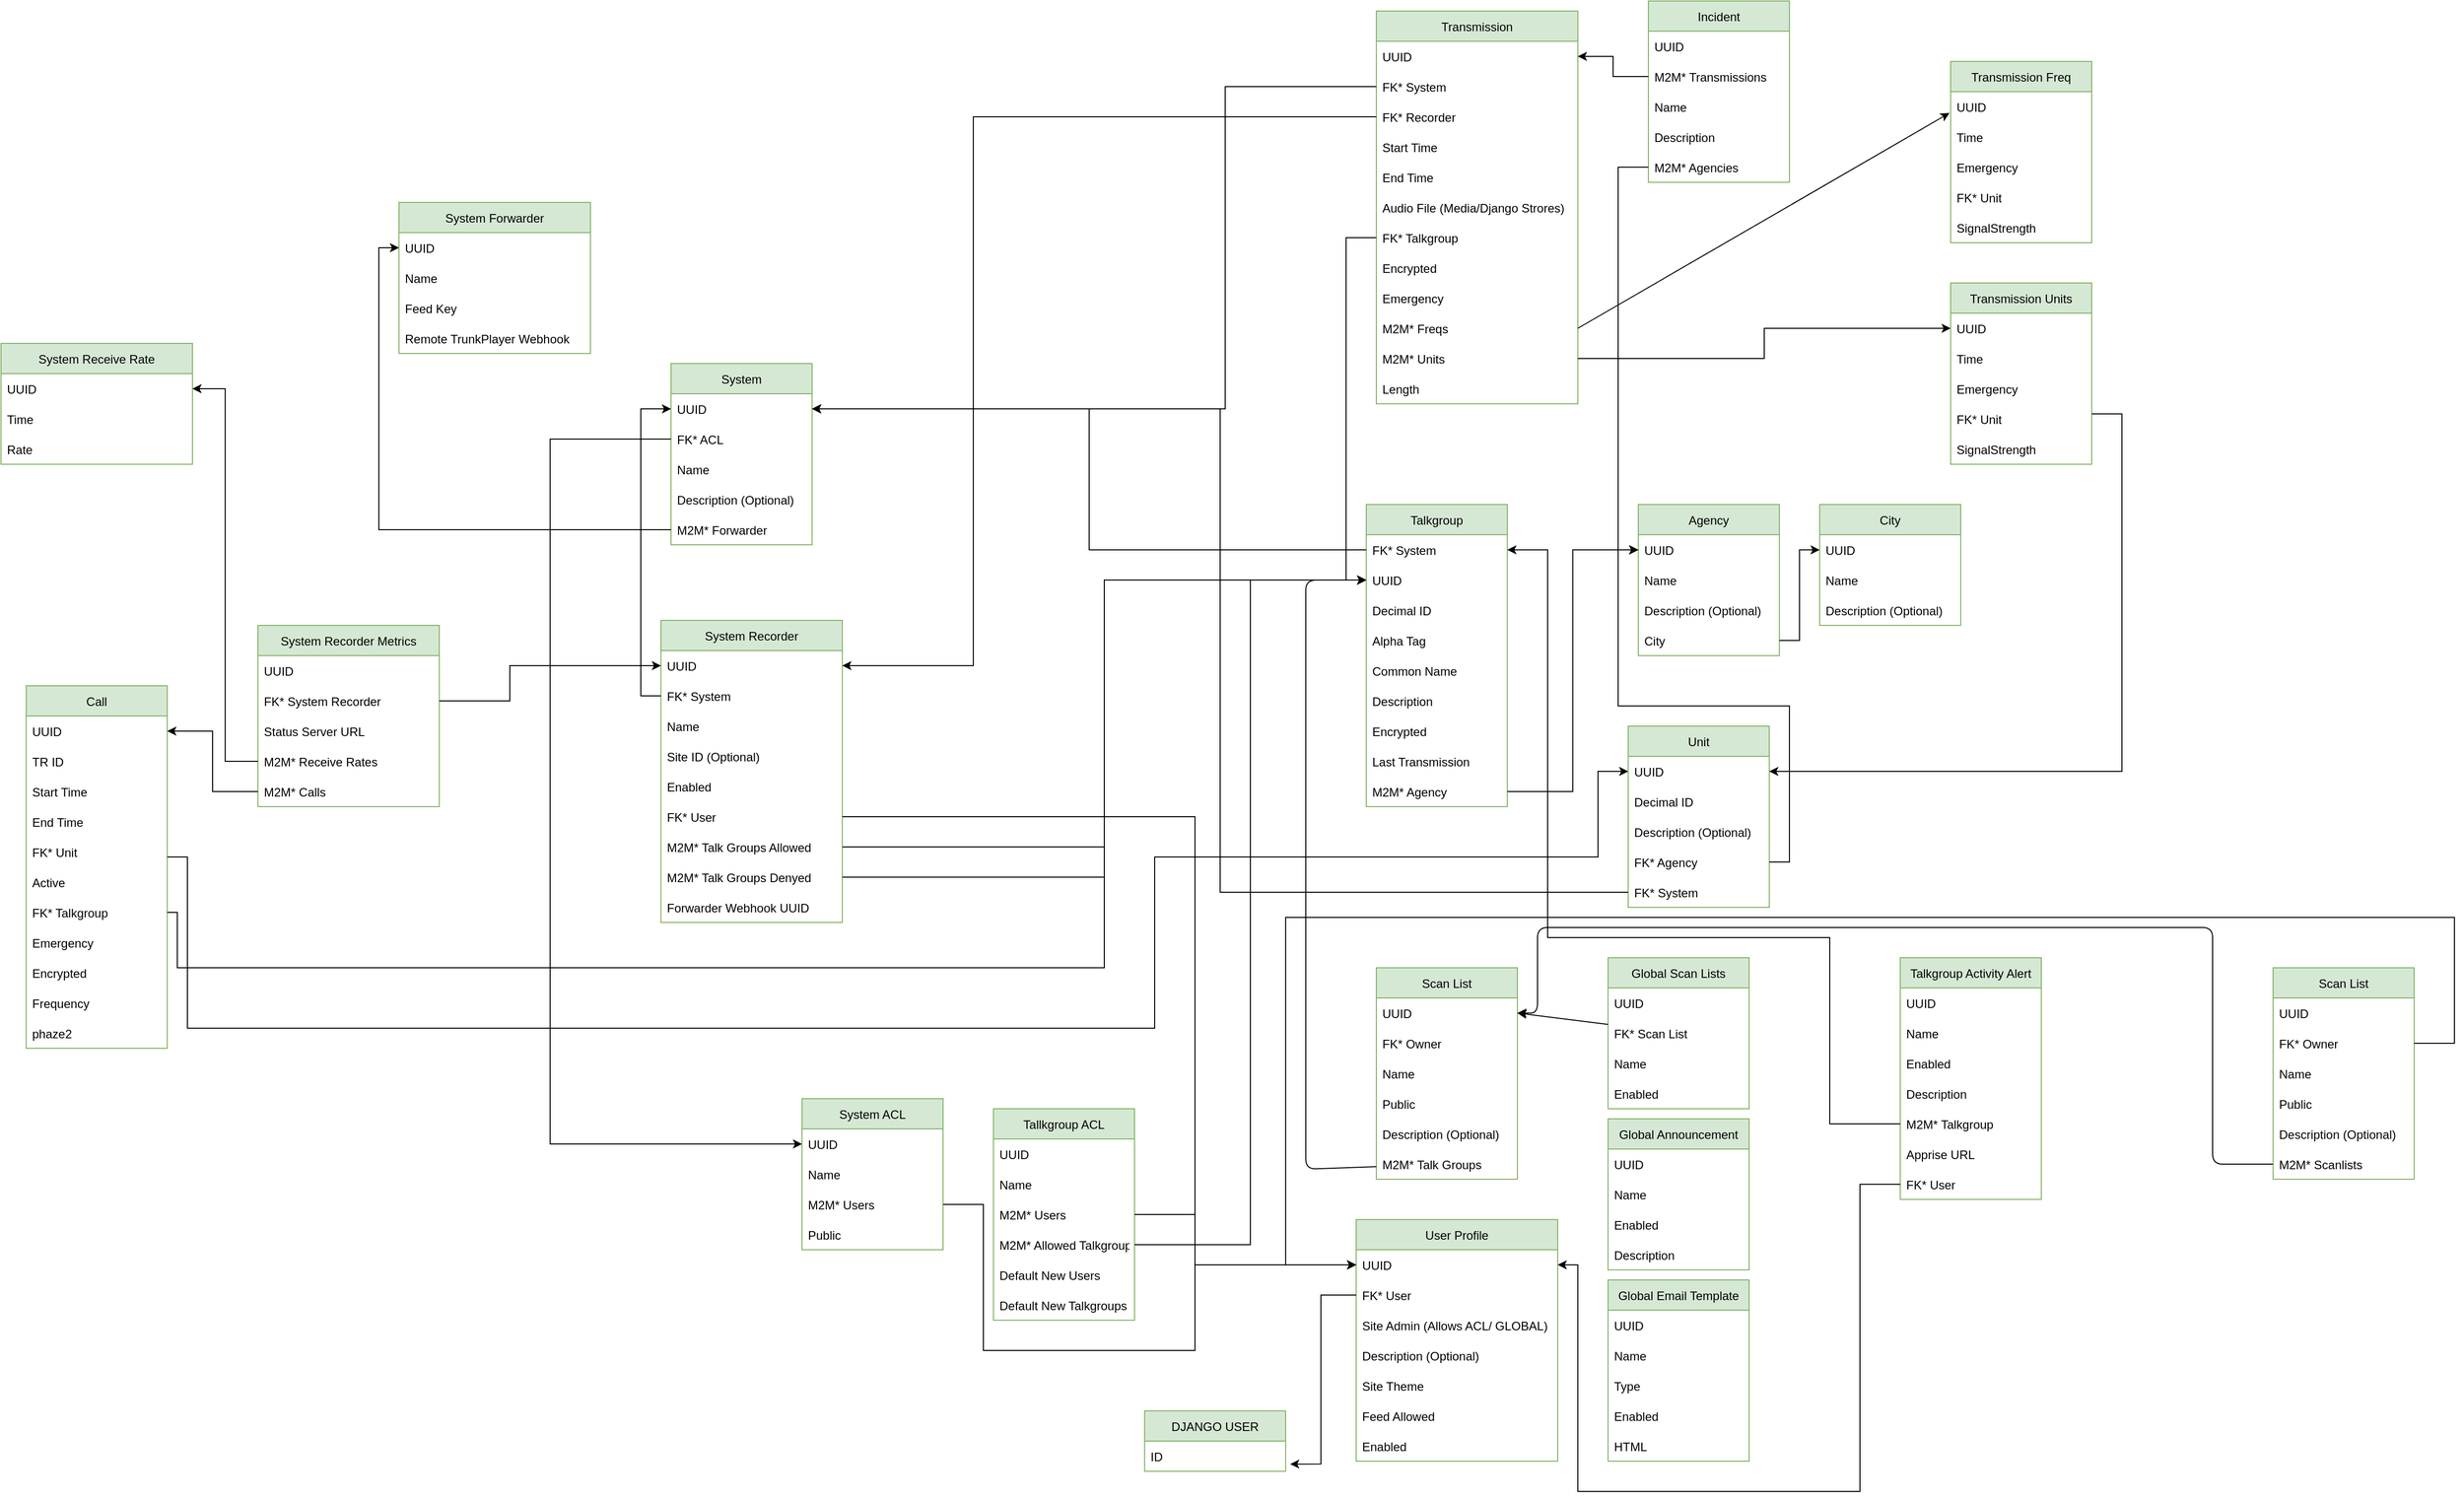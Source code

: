 <mxfile>
    <diagram name="Page-1" id="9f46799a-70d6-7492-0946-bef42562c5a5">
        <mxGraphModel dx="3738" dy="1685" grid="1" gridSize="10" guides="1" tooltips="1" connect="1" arrows="1" fold="1" page="1" pageScale="1" pageWidth="1100" pageHeight="850" background="none" math="0" shadow="0">
            <root>
                <mxCell id="0"/>
                <mxCell id="1" parent="0"/>
                <mxCell id="EZD2LPIiazuPmhBbImcF-1" value="System" style="swimlane;fontStyle=0;childLayout=stackLayout;horizontal=1;startSize=30;horizontalStack=0;resizeParent=1;resizeParentMax=0;resizeLast=0;collapsible=1;marginBottom=0;fillColor=#d5e8d4;strokeColor=#82b366;" parent="1" vertex="1">
                    <mxGeometry x="180" y="-100" width="140" height="180" as="geometry"/>
                </mxCell>
                <mxCell id="EZD2LPIiazuPmhBbImcF-2" value="UUID" style="text;strokeColor=none;fillColor=none;align=left;verticalAlign=middle;spacingLeft=4;spacingRight=4;overflow=hidden;points=[[0,0.5],[1,0.5]];portConstraint=eastwest;rotatable=0;" parent="EZD2LPIiazuPmhBbImcF-1" vertex="1">
                    <mxGeometry y="30" width="140" height="30" as="geometry"/>
                </mxCell>
                <mxCell id="EZD2LPIiazuPmhBbImcF-116" value="FK* ACL" style="text;strokeColor=none;fillColor=none;align=left;verticalAlign=middle;spacingLeft=4;spacingRight=4;overflow=hidden;points=[[0,0.5],[1,0.5]];portConstraint=eastwest;rotatable=0;" parent="EZD2LPIiazuPmhBbImcF-1" vertex="1">
                    <mxGeometry y="60" width="140" height="30" as="geometry"/>
                </mxCell>
                <mxCell id="EZD2LPIiazuPmhBbImcF-3" value="Name" style="text;strokeColor=none;fillColor=none;align=left;verticalAlign=middle;spacingLeft=4;spacingRight=4;overflow=hidden;points=[[0,0.5],[1,0.5]];portConstraint=eastwest;rotatable=0;" parent="EZD2LPIiazuPmhBbImcF-1" vertex="1">
                    <mxGeometry y="90" width="140" height="30" as="geometry"/>
                </mxCell>
                <mxCell id="EZD2LPIiazuPmhBbImcF-4" value="Description (Optional)" style="text;strokeColor=none;fillColor=none;align=left;verticalAlign=middle;spacingLeft=4;spacingRight=4;overflow=hidden;points=[[0,0.5],[1,0.5]];portConstraint=eastwest;rotatable=0;" parent="EZD2LPIiazuPmhBbImcF-1" vertex="1">
                    <mxGeometry y="120" width="140" height="30" as="geometry"/>
                </mxCell>
                <mxCell id="EZD2LPIiazuPmhBbImcF-142" value="M2M* Forwarder" style="text;strokeColor=none;fillColor=none;align=left;verticalAlign=middle;spacingLeft=4;spacingRight=4;overflow=hidden;points=[[0,0.5],[1,0.5]];portConstraint=eastwest;rotatable=0;" parent="EZD2LPIiazuPmhBbImcF-1" vertex="1">
                    <mxGeometry y="150" width="140" height="30" as="geometry"/>
                </mxCell>
                <mxCell id="EZD2LPIiazuPmhBbImcF-5" value="Talkgroup" style="swimlane;fontStyle=0;childLayout=stackLayout;horizontal=1;startSize=30;horizontalStack=0;resizeParent=1;resizeParentMax=0;resizeLast=0;collapsible=1;marginBottom=0;fillColor=#d5e8d4;strokeColor=#82b366;" parent="1" vertex="1">
                    <mxGeometry x="870" y="40" width="140" height="300" as="geometry"/>
                </mxCell>
                <mxCell id="EZD2LPIiazuPmhBbImcF-23" value="FK* System" style="text;strokeColor=none;fillColor=none;align=left;verticalAlign=middle;spacingLeft=4;spacingRight=4;overflow=hidden;points=[[0,0.5],[1,0.5]];portConstraint=eastwest;rotatable=0;" parent="EZD2LPIiazuPmhBbImcF-5" vertex="1">
                    <mxGeometry y="30" width="140" height="30" as="geometry"/>
                </mxCell>
                <mxCell id="EZD2LPIiazuPmhBbImcF-21" value="UUID" style="text;strokeColor=none;fillColor=none;align=left;verticalAlign=middle;spacingLeft=4;spacingRight=4;overflow=hidden;points=[[0,0.5],[1,0.5]];portConstraint=eastwest;rotatable=0;" parent="EZD2LPIiazuPmhBbImcF-5" vertex="1">
                    <mxGeometry y="60" width="140" height="30" as="geometry"/>
                </mxCell>
                <mxCell id="EZD2LPIiazuPmhBbImcF-6" value="Decimal ID" style="text;strokeColor=none;fillColor=none;align=left;verticalAlign=middle;spacingLeft=4;spacingRight=4;overflow=hidden;points=[[0,0.5],[1,0.5]];portConstraint=eastwest;rotatable=0;" parent="EZD2LPIiazuPmhBbImcF-5" vertex="1">
                    <mxGeometry y="90" width="140" height="30" as="geometry"/>
                </mxCell>
                <mxCell id="EZD2LPIiazuPmhBbImcF-7" value="Alpha Tag" style="text;strokeColor=none;fillColor=none;align=left;verticalAlign=middle;spacingLeft=4;spacingRight=4;overflow=hidden;points=[[0,0.5],[1,0.5]];portConstraint=eastwest;rotatable=0;" parent="EZD2LPIiazuPmhBbImcF-5" vertex="1">
                    <mxGeometry y="120" width="140" height="30" as="geometry"/>
                </mxCell>
                <mxCell id="EZD2LPIiazuPmhBbImcF-8" value="Common Name" style="text;strokeColor=none;fillColor=none;align=left;verticalAlign=middle;spacingLeft=4;spacingRight=4;overflow=hidden;points=[[0,0.5],[1,0.5]];portConstraint=eastwest;rotatable=0;" parent="EZD2LPIiazuPmhBbImcF-5" vertex="1">
                    <mxGeometry y="150" width="140" height="30" as="geometry"/>
                </mxCell>
                <mxCell id="EZD2LPIiazuPmhBbImcF-22" value="Description" style="text;strokeColor=none;fillColor=none;align=left;verticalAlign=middle;spacingLeft=4;spacingRight=4;overflow=hidden;points=[[0,0.5],[1,0.5]];portConstraint=eastwest;rotatable=0;" parent="EZD2LPIiazuPmhBbImcF-5" vertex="1">
                    <mxGeometry y="180" width="140" height="30" as="geometry"/>
                </mxCell>
                <mxCell id="EZD2LPIiazuPmhBbImcF-41" value="Encrypted" style="text;strokeColor=none;fillColor=none;align=left;verticalAlign=middle;spacingLeft=4;spacingRight=4;overflow=hidden;points=[[0,0.5],[1,0.5]];portConstraint=eastwest;rotatable=0;" parent="EZD2LPIiazuPmhBbImcF-5" vertex="1">
                    <mxGeometry y="210" width="140" height="30" as="geometry"/>
                </mxCell>
                <mxCell id="EZD2LPIiazuPmhBbImcF-40" value="Last Transmission" style="text;strokeColor=none;fillColor=none;align=left;verticalAlign=middle;spacingLeft=4;spacingRight=4;overflow=hidden;points=[[0,0.5],[1,0.5]];portConstraint=eastwest;rotatable=0;" parent="EZD2LPIiazuPmhBbImcF-5" vertex="1">
                    <mxGeometry y="240" width="140" height="30" as="geometry"/>
                </mxCell>
                <mxCell id="EZD2LPIiazuPmhBbImcF-38" value="M2M* Agency" style="text;strokeColor=none;fillColor=none;align=left;verticalAlign=middle;spacingLeft=4;spacingRight=4;overflow=hidden;points=[[0,0.5],[1,0.5]];portConstraint=eastwest;rotatable=0;" parent="EZD2LPIiazuPmhBbImcF-5" vertex="1">
                    <mxGeometry y="270" width="140" height="30" as="geometry"/>
                </mxCell>
                <mxCell id="EZD2LPIiazuPmhBbImcF-9" value="System Recorder" style="swimlane;fontStyle=0;childLayout=stackLayout;horizontal=1;startSize=30;horizontalStack=0;resizeParent=1;resizeParentMax=0;resizeLast=0;collapsible=1;marginBottom=0;fillColor=#d5e8d4;strokeColor=#82b366;" parent="1" vertex="1">
                    <mxGeometry x="170" y="155" width="180" height="300" as="geometry"/>
                </mxCell>
                <mxCell id="EZD2LPIiazuPmhBbImcF-10" value="UUID" style="text;strokeColor=none;fillColor=none;align=left;verticalAlign=middle;spacingLeft=4;spacingRight=4;overflow=hidden;points=[[0,0.5],[1,0.5]];portConstraint=eastwest;rotatable=0;" parent="EZD2LPIiazuPmhBbImcF-9" vertex="1">
                    <mxGeometry y="30" width="180" height="30" as="geometry"/>
                </mxCell>
                <mxCell id="EZD2LPIiazuPmhBbImcF-11" value="FK* System" style="text;strokeColor=none;fillColor=none;align=left;verticalAlign=middle;spacingLeft=4;spacingRight=4;overflow=hidden;points=[[0,0.5],[1,0.5]];portConstraint=eastwest;rotatable=0;" parent="EZD2LPIiazuPmhBbImcF-9" vertex="1">
                    <mxGeometry y="60" width="180" height="30" as="geometry"/>
                </mxCell>
                <mxCell id="EZD2LPIiazuPmhBbImcF-12" value="Name" style="text;strokeColor=none;fillColor=none;align=left;verticalAlign=middle;spacingLeft=4;spacingRight=4;overflow=hidden;points=[[0,0.5],[1,0.5]];portConstraint=eastwest;rotatable=0;" parent="EZD2LPIiazuPmhBbImcF-9" vertex="1">
                    <mxGeometry y="90" width="180" height="30" as="geometry"/>
                </mxCell>
                <mxCell id="EZD2LPIiazuPmhBbImcF-13" value="Site ID (Optional)" style="text;strokeColor=none;fillColor=none;align=left;verticalAlign=middle;spacingLeft=4;spacingRight=4;overflow=hidden;points=[[0,0.5],[1,0.5]];portConstraint=eastwest;rotatable=0;" parent="EZD2LPIiazuPmhBbImcF-9" vertex="1">
                    <mxGeometry y="120" width="180" height="30" as="geometry"/>
                </mxCell>
                <mxCell id="EZD2LPIiazuPmhBbImcF-17" value="Enabled" style="text;strokeColor=none;fillColor=none;align=left;verticalAlign=middle;spacingLeft=4;spacingRight=4;overflow=hidden;points=[[0,0.5],[1,0.5]];portConstraint=eastwest;rotatable=0;" parent="EZD2LPIiazuPmhBbImcF-9" vertex="1">
                    <mxGeometry y="150" width="180" height="30" as="geometry"/>
                </mxCell>
                <mxCell id="EZD2LPIiazuPmhBbImcF-18" value="FK* User" style="text;strokeColor=none;fillColor=none;align=left;verticalAlign=middle;spacingLeft=4;spacingRight=4;overflow=hidden;points=[[0,0.5],[1,0.5]];portConstraint=eastwest;rotatable=0;" parent="EZD2LPIiazuPmhBbImcF-9" vertex="1">
                    <mxGeometry y="180" width="180" height="30" as="geometry"/>
                </mxCell>
                <mxCell id="EZD2LPIiazuPmhBbImcF-15" value="M2M* Talk Groups Allowed" style="text;strokeColor=none;fillColor=none;align=left;verticalAlign=middle;spacingLeft=4;spacingRight=4;overflow=hidden;points=[[0,0.5],[1,0.5]];portConstraint=eastwest;rotatable=0;" parent="EZD2LPIiazuPmhBbImcF-9" vertex="1">
                    <mxGeometry y="210" width="180" height="30" as="geometry"/>
                </mxCell>
                <mxCell id="EZD2LPIiazuPmhBbImcF-16" value="M2M* Talk Groups Denyed" style="text;strokeColor=none;fillColor=none;align=left;verticalAlign=middle;spacingLeft=4;spacingRight=4;overflow=hidden;points=[[0,0.5],[1,0.5]];portConstraint=eastwest;rotatable=0;" parent="EZD2LPIiazuPmhBbImcF-9" vertex="1">
                    <mxGeometry y="240" width="180" height="30" as="geometry"/>
                </mxCell>
                <mxCell id="EZD2LPIiazuPmhBbImcF-144" value="Forwarder Webhook UUID" style="text;strokeColor=none;fillColor=none;align=left;verticalAlign=middle;spacingLeft=4;spacingRight=4;overflow=hidden;points=[[0,0.5],[1,0.5]];portConstraint=eastwest;rotatable=0;" parent="EZD2LPIiazuPmhBbImcF-9" vertex="1">
                    <mxGeometry y="270" width="180" height="30" as="geometry"/>
                </mxCell>
                <mxCell id="EZD2LPIiazuPmhBbImcF-14" style="edgeStyle=orthogonalEdgeStyle;rounded=0;orthogonalLoop=1;jettySize=auto;html=1;entryX=0;entryY=0.5;entryDx=0;entryDy=0;" parent="1" source="EZD2LPIiazuPmhBbImcF-11" target="EZD2LPIiazuPmhBbImcF-2" edge="1">
                    <mxGeometry relative="1" as="geometry"/>
                </mxCell>
                <mxCell id="EZD2LPIiazuPmhBbImcF-24" style="edgeStyle=orthogonalEdgeStyle;rounded=0;orthogonalLoop=1;jettySize=auto;html=1;entryX=0;entryY=0.5;entryDx=0;entryDy=0;" parent="1" source="EZD2LPIiazuPmhBbImcF-15" target="EZD2LPIiazuPmhBbImcF-21" edge="1">
                    <mxGeometry relative="1" as="geometry"/>
                </mxCell>
                <mxCell id="EZD2LPIiazuPmhBbImcF-26" style="edgeStyle=orthogonalEdgeStyle;rounded=0;orthogonalLoop=1;jettySize=auto;html=1;" parent="1" source="EZD2LPIiazuPmhBbImcF-16" target="EZD2LPIiazuPmhBbImcF-21" edge="1">
                    <mxGeometry relative="1" as="geometry"/>
                </mxCell>
                <mxCell id="EZD2LPIiazuPmhBbImcF-28" value="Agency" style="swimlane;fontStyle=0;childLayout=stackLayout;horizontal=1;startSize=30;horizontalStack=0;resizeParent=1;resizeParentMax=0;resizeLast=0;collapsible=1;marginBottom=0;fillColor=#d5e8d4;strokeColor=#82b366;" parent="1" vertex="1">
                    <mxGeometry x="1140" y="40" width="140" height="150" as="geometry"/>
                </mxCell>
                <mxCell id="EZD2LPIiazuPmhBbImcF-29" value="UUID" style="text;strokeColor=none;fillColor=none;align=left;verticalAlign=middle;spacingLeft=4;spacingRight=4;overflow=hidden;points=[[0,0.5],[1,0.5]];portConstraint=eastwest;rotatable=0;" parent="EZD2LPIiazuPmhBbImcF-28" vertex="1">
                    <mxGeometry y="30" width="140" height="30" as="geometry"/>
                </mxCell>
                <mxCell id="EZD2LPIiazuPmhBbImcF-30" value="Name" style="text;strokeColor=none;fillColor=none;align=left;verticalAlign=middle;spacingLeft=4;spacingRight=4;overflow=hidden;points=[[0,0.5],[1,0.5]];portConstraint=eastwest;rotatable=0;" parent="EZD2LPIiazuPmhBbImcF-28" vertex="1">
                    <mxGeometry y="60" width="140" height="30" as="geometry"/>
                </mxCell>
                <mxCell id="EZD2LPIiazuPmhBbImcF-31" value="Description (Optional)" style="text;strokeColor=none;fillColor=none;align=left;verticalAlign=middle;spacingLeft=4;spacingRight=4;overflow=hidden;points=[[0,0.5],[1,0.5]];portConstraint=eastwest;rotatable=0;" parent="EZD2LPIiazuPmhBbImcF-28" vertex="1">
                    <mxGeometry y="90" width="140" height="30" as="geometry"/>
                </mxCell>
                <mxCell id="EZD2LPIiazuPmhBbImcF-36" value="City" style="text;strokeColor=none;fillColor=none;align=left;verticalAlign=middle;spacingLeft=4;spacingRight=4;overflow=hidden;points=[[0,0.5],[1,0.5]];portConstraint=eastwest;rotatable=0;" parent="EZD2LPIiazuPmhBbImcF-28" vertex="1">
                    <mxGeometry y="120" width="140" height="30" as="geometry"/>
                </mxCell>
                <mxCell id="EZD2LPIiazuPmhBbImcF-32" value="City" style="swimlane;fontStyle=0;childLayout=stackLayout;horizontal=1;startSize=30;horizontalStack=0;resizeParent=1;resizeParentMax=0;resizeLast=0;collapsible=1;marginBottom=0;fillColor=#d5e8d4;strokeColor=#82b366;" parent="1" vertex="1">
                    <mxGeometry x="1320" y="40" width="140" height="120" as="geometry"/>
                </mxCell>
                <mxCell id="EZD2LPIiazuPmhBbImcF-33" value="UUID" style="text;strokeColor=none;fillColor=none;align=left;verticalAlign=middle;spacingLeft=4;spacingRight=4;overflow=hidden;points=[[0,0.5],[1,0.5]];portConstraint=eastwest;rotatable=0;" parent="EZD2LPIiazuPmhBbImcF-32" vertex="1">
                    <mxGeometry y="30" width="140" height="30" as="geometry"/>
                </mxCell>
                <mxCell id="EZD2LPIiazuPmhBbImcF-34" value="Name" style="text;strokeColor=none;fillColor=none;align=left;verticalAlign=middle;spacingLeft=4;spacingRight=4;overflow=hidden;points=[[0,0.5],[1,0.5]];portConstraint=eastwest;rotatable=0;" parent="EZD2LPIiazuPmhBbImcF-32" vertex="1">
                    <mxGeometry y="60" width="140" height="30" as="geometry"/>
                </mxCell>
                <mxCell id="EZD2LPIiazuPmhBbImcF-35" value="Description (Optional)" style="text;strokeColor=none;fillColor=none;align=left;verticalAlign=middle;spacingLeft=4;spacingRight=4;overflow=hidden;points=[[0,0.5],[1,0.5]];portConstraint=eastwest;rotatable=0;" parent="EZD2LPIiazuPmhBbImcF-32" vertex="1">
                    <mxGeometry y="90" width="140" height="30" as="geometry"/>
                </mxCell>
                <mxCell id="EZD2LPIiazuPmhBbImcF-37" style="edgeStyle=orthogonalEdgeStyle;rounded=0;orthogonalLoop=1;jettySize=auto;html=1;exitX=1;exitY=0.5;exitDx=0;exitDy=0;entryX=0;entryY=0.5;entryDx=0;entryDy=0;" parent="1" source="EZD2LPIiazuPmhBbImcF-36" target="EZD2LPIiazuPmhBbImcF-33" edge="1">
                    <mxGeometry relative="1" as="geometry"/>
                </mxCell>
                <mxCell id="EZD2LPIiazuPmhBbImcF-39" style="edgeStyle=orthogonalEdgeStyle;rounded=0;orthogonalLoop=1;jettySize=auto;html=1;entryX=0;entryY=0.5;entryDx=0;entryDy=0;" parent="1" source="EZD2LPIiazuPmhBbImcF-38" target="EZD2LPIiazuPmhBbImcF-29" edge="1">
                    <mxGeometry relative="1" as="geometry"/>
                </mxCell>
                <mxCell id="EZD2LPIiazuPmhBbImcF-42" value="Unit" style="swimlane;fontStyle=0;childLayout=stackLayout;horizontal=1;startSize=30;horizontalStack=0;resizeParent=1;resizeParentMax=0;resizeLast=0;collapsible=1;marginBottom=0;fillColor=#d5e8d4;strokeColor=#82b366;" parent="1" vertex="1">
                    <mxGeometry x="1130" y="260" width="140" height="180" as="geometry"/>
                </mxCell>
                <mxCell id="EZD2LPIiazuPmhBbImcF-43" value="UUID" style="text;strokeColor=none;fillColor=none;align=left;verticalAlign=middle;spacingLeft=4;spacingRight=4;overflow=hidden;points=[[0,0.5],[1,0.5]];portConstraint=eastwest;rotatable=0;" parent="EZD2LPIiazuPmhBbImcF-42" vertex="1">
                    <mxGeometry y="30" width="140" height="30" as="geometry"/>
                </mxCell>
                <mxCell id="EZD2LPIiazuPmhBbImcF-44" value="Decimal ID" style="text;strokeColor=none;fillColor=none;align=left;verticalAlign=middle;spacingLeft=4;spacingRight=4;overflow=hidden;points=[[0,0.5],[1,0.5]];portConstraint=eastwest;rotatable=0;" parent="EZD2LPIiazuPmhBbImcF-42" vertex="1">
                    <mxGeometry y="60" width="140" height="30" as="geometry"/>
                </mxCell>
                <mxCell id="EZD2LPIiazuPmhBbImcF-45" value="Description (Optional)" style="text;strokeColor=none;fillColor=none;align=left;verticalAlign=middle;spacingLeft=4;spacingRight=4;overflow=hidden;points=[[0,0.5],[1,0.5]];portConstraint=eastwest;rotatable=0;" parent="EZD2LPIiazuPmhBbImcF-42" vertex="1">
                    <mxGeometry y="90" width="140" height="30" as="geometry"/>
                </mxCell>
                <mxCell id="EZD2LPIiazuPmhBbImcF-46" value="FK* Agency" style="text;strokeColor=none;fillColor=none;align=left;verticalAlign=middle;spacingLeft=4;spacingRight=4;overflow=hidden;points=[[0,0.5],[1,0.5]];portConstraint=eastwest;rotatable=0;" parent="EZD2LPIiazuPmhBbImcF-42" vertex="1">
                    <mxGeometry y="120" width="140" height="30" as="geometry"/>
                </mxCell>
                <mxCell id="EZD2LPIiazuPmhBbImcF-48" value="FK* System" style="text;strokeColor=none;fillColor=none;align=left;verticalAlign=middle;spacingLeft=4;spacingRight=4;overflow=hidden;points=[[0,0.5],[1,0.5]];portConstraint=eastwest;rotatable=0;" parent="EZD2LPIiazuPmhBbImcF-42" vertex="1">
                    <mxGeometry y="150" width="140" height="30" as="geometry"/>
                </mxCell>
                <mxCell id="EZD2LPIiazuPmhBbImcF-47" style="edgeStyle=orthogonalEdgeStyle;rounded=0;orthogonalLoop=1;jettySize=auto;html=1;entryX=0;entryY=0.5;entryDx=0;entryDy=0;" parent="1" source="EZD2LPIiazuPmhBbImcF-46" target="EZD2LPIiazuPmhBbImcF-29" edge="1">
                    <mxGeometry relative="1" as="geometry"/>
                </mxCell>
                <mxCell id="EZD2LPIiazuPmhBbImcF-49" style="edgeStyle=orthogonalEdgeStyle;rounded=0;orthogonalLoop=1;jettySize=auto;html=1;entryX=1;entryY=0.5;entryDx=0;entryDy=0;" parent="1" source="EZD2LPIiazuPmhBbImcF-48" target="EZD2LPIiazuPmhBbImcF-2" edge="1">
                    <mxGeometry relative="1" as="geometry"/>
                </mxCell>
                <mxCell id="EZD2LPIiazuPmhBbImcF-50" value="Transmission" style="swimlane;fontStyle=0;childLayout=stackLayout;horizontal=1;startSize=30;horizontalStack=0;resizeParent=1;resizeParentMax=0;resizeLast=0;collapsible=1;marginBottom=0;fillColor=#d5e8d4;strokeColor=#82b366;" parent="1" vertex="1">
                    <mxGeometry x="880" y="-450" width="200" height="390" as="geometry"/>
                </mxCell>
                <mxCell id="EZD2LPIiazuPmhBbImcF-52" value="UUID" style="text;strokeColor=none;fillColor=none;align=left;verticalAlign=middle;spacingLeft=4;spacingRight=4;overflow=hidden;points=[[0,0.5],[1,0.5]];portConstraint=eastwest;rotatable=0;" parent="EZD2LPIiazuPmhBbImcF-50" vertex="1">
                    <mxGeometry y="30" width="200" height="30" as="geometry"/>
                </mxCell>
                <mxCell id="EZD2LPIiazuPmhBbImcF-51" value="FK* System" style="text;strokeColor=none;fillColor=none;align=left;verticalAlign=middle;spacingLeft=4;spacingRight=4;overflow=hidden;points=[[0,0.5],[1,0.5]];portConstraint=eastwest;rotatable=0;" parent="EZD2LPIiazuPmhBbImcF-50" vertex="1">
                    <mxGeometry y="60" width="200" height="30" as="geometry"/>
                </mxCell>
                <mxCell id="EZD2LPIiazuPmhBbImcF-65" value="FK* Recorder" style="text;strokeColor=none;fillColor=none;align=left;verticalAlign=middle;spacingLeft=4;spacingRight=4;overflow=hidden;points=[[0,0.5],[1,0.5]];portConstraint=eastwest;rotatable=0;" parent="EZD2LPIiazuPmhBbImcF-50" vertex="1">
                    <mxGeometry y="90" width="200" height="30" as="geometry"/>
                </mxCell>
                <mxCell id="EZD2LPIiazuPmhBbImcF-53" value="Start Time" style="text;strokeColor=none;fillColor=none;align=left;verticalAlign=middle;spacingLeft=4;spacingRight=4;overflow=hidden;points=[[0,0.5],[1,0.5]];portConstraint=eastwest;rotatable=0;" parent="EZD2LPIiazuPmhBbImcF-50" vertex="1">
                    <mxGeometry y="120" width="200" height="30" as="geometry"/>
                </mxCell>
                <mxCell id="EZD2LPIiazuPmhBbImcF-54" value="End Time" style="text;strokeColor=none;fillColor=none;align=left;verticalAlign=middle;spacingLeft=4;spacingRight=4;overflow=hidden;points=[[0,0.5],[1,0.5]];portConstraint=eastwest;rotatable=0;" parent="EZD2LPIiazuPmhBbImcF-50" vertex="1">
                    <mxGeometry y="150" width="200" height="30" as="geometry"/>
                </mxCell>
                <mxCell id="EZD2LPIiazuPmhBbImcF-55" value="Audio File (Media/Django Strores)" style="text;strokeColor=none;fillColor=none;align=left;verticalAlign=middle;spacingLeft=4;spacingRight=4;overflow=hidden;points=[[0,0.5],[1,0.5]];portConstraint=eastwest;rotatable=0;" parent="EZD2LPIiazuPmhBbImcF-50" vertex="1">
                    <mxGeometry y="180" width="200" height="30" as="geometry"/>
                </mxCell>
                <mxCell id="EZD2LPIiazuPmhBbImcF-56" value="FK* Talkgroup" style="text;strokeColor=none;fillColor=none;align=left;verticalAlign=middle;spacingLeft=4;spacingRight=4;overflow=hidden;points=[[0,0.5],[1,0.5]];portConstraint=eastwest;rotatable=0;" parent="EZD2LPIiazuPmhBbImcF-50" vertex="1">
                    <mxGeometry y="210" width="200" height="30" as="geometry"/>
                </mxCell>
                <mxCell id="EZD2LPIiazuPmhBbImcF-57" value="Encrypted" style="text;strokeColor=none;fillColor=none;align=left;verticalAlign=middle;spacingLeft=4;spacingRight=4;overflow=hidden;points=[[0,0.5],[1,0.5]];portConstraint=eastwest;rotatable=0;" parent="EZD2LPIiazuPmhBbImcF-50" vertex="1">
                    <mxGeometry y="240" width="200" height="30" as="geometry"/>
                </mxCell>
                <mxCell id="EZD2LPIiazuPmhBbImcF-58" value="Emergency" style="text;strokeColor=none;fillColor=none;align=left;verticalAlign=middle;spacingLeft=4;spacingRight=4;overflow=hidden;points=[[0,0.5],[1,0.5]];portConstraint=eastwest;rotatable=0;" parent="EZD2LPIiazuPmhBbImcF-50" vertex="1">
                    <mxGeometry y="270" width="200" height="30" as="geometry"/>
                </mxCell>
                <mxCell id="2" value="M2M* Freqs" style="text;strokeColor=none;fillColor=none;align=left;verticalAlign=middle;spacingLeft=4;spacingRight=4;overflow=hidden;points=[[0,0.5],[1,0.5]];portConstraint=eastwest;rotatable=0;" parent="EZD2LPIiazuPmhBbImcF-50" vertex="1">
                    <mxGeometry y="300" width="200" height="30" as="geometry"/>
                </mxCell>
                <mxCell id="EZD2LPIiazuPmhBbImcF-59" value="M2M* Units" style="text;strokeColor=none;fillColor=none;align=left;verticalAlign=middle;spacingLeft=4;spacingRight=4;overflow=hidden;points=[[0,0.5],[1,0.5]];portConstraint=eastwest;rotatable=0;" parent="EZD2LPIiazuPmhBbImcF-50" vertex="1">
                    <mxGeometry y="330" width="200" height="30" as="geometry"/>
                </mxCell>
                <mxCell id="EZD2LPIiazuPmhBbImcF-74" value="Length" style="text;strokeColor=none;fillColor=none;align=left;verticalAlign=middle;spacingLeft=4;spacingRight=4;overflow=hidden;points=[[0,0.5],[1,0.5]];portConstraint=eastwest;rotatable=0;" parent="EZD2LPIiazuPmhBbImcF-50" vertex="1">
                    <mxGeometry y="360" width="200" height="30" as="geometry"/>
                </mxCell>
                <mxCell id="EZD2LPIiazuPmhBbImcF-62" style="edgeStyle=orthogonalEdgeStyle;rounded=0;orthogonalLoop=1;jettySize=auto;html=1;entryX=0;entryY=0.5;entryDx=0;entryDy=0;" parent="1" source="EZD2LPIiazuPmhBbImcF-56" target="EZD2LPIiazuPmhBbImcF-21" edge="1">
                    <mxGeometry relative="1" as="geometry"/>
                </mxCell>
                <mxCell id="EZD2LPIiazuPmhBbImcF-70" style="edgeStyle=orthogonalEdgeStyle;rounded=0;orthogonalLoop=1;jettySize=auto;html=1;entryX=1;entryY=0.5;entryDx=0;entryDy=0;" parent="1" source="EZD2LPIiazuPmhBbImcF-51" target="EZD2LPIiazuPmhBbImcF-2" edge="1">
                    <mxGeometry relative="1" as="geometry">
                        <Array as="points">
                            <mxPoint x="730" y="-375"/>
                            <mxPoint x="730" y="-55"/>
                        </Array>
                    </mxGeometry>
                </mxCell>
                <mxCell id="EZD2LPIiazuPmhBbImcF-71" style="edgeStyle=orthogonalEdgeStyle;rounded=0;orthogonalLoop=1;jettySize=auto;html=1;entryX=1;entryY=0.5;entryDx=0;entryDy=0;" parent="1" source="EZD2LPIiazuPmhBbImcF-65" target="EZD2LPIiazuPmhBbImcF-10" edge="1">
                    <mxGeometry relative="1" as="geometry">
                        <Array as="points">
                            <mxPoint x="480" y="-345"/>
                            <mxPoint x="480" y="200"/>
                        </Array>
                    </mxGeometry>
                </mxCell>
                <mxCell id="EZD2LPIiazuPmhBbImcF-75" value="Scan List" style="swimlane;fontStyle=0;childLayout=stackLayout;horizontal=1;startSize=30;horizontalStack=0;resizeParent=1;resizeParentMax=0;resizeLast=0;collapsible=1;marginBottom=0;fillColor=#d5e8d4;strokeColor=#82b366;" parent="1" vertex="1">
                    <mxGeometry x="1770" y="500" width="140" height="210" as="geometry"/>
                </mxCell>
                <mxCell id="EZD2LPIiazuPmhBbImcF-76" value="UUID" style="text;strokeColor=none;fillColor=none;align=left;verticalAlign=middle;spacingLeft=4;spacingRight=4;overflow=hidden;points=[[0,0.5],[1,0.5]];portConstraint=eastwest;rotatable=0;" parent="EZD2LPIiazuPmhBbImcF-75" vertex="1">
                    <mxGeometry y="30" width="140" height="30" as="geometry"/>
                </mxCell>
                <mxCell id="EZD2LPIiazuPmhBbImcF-79" value="FK* Owner" style="text;strokeColor=none;fillColor=none;align=left;verticalAlign=middle;spacingLeft=4;spacingRight=4;overflow=hidden;points=[[0,0.5],[1,0.5]];portConstraint=eastwest;rotatable=0;" parent="EZD2LPIiazuPmhBbImcF-75" vertex="1">
                    <mxGeometry y="60" width="140" height="30" as="geometry"/>
                </mxCell>
                <mxCell id="EZD2LPIiazuPmhBbImcF-77" value="Name" style="text;strokeColor=none;fillColor=none;align=left;verticalAlign=middle;spacingLeft=4;spacingRight=4;overflow=hidden;points=[[0,0.5],[1,0.5]];portConstraint=eastwest;rotatable=0;" parent="EZD2LPIiazuPmhBbImcF-75" vertex="1">
                    <mxGeometry y="90" width="140" height="30" as="geometry"/>
                </mxCell>
                <mxCell id="EZD2LPIiazuPmhBbImcF-88" value="Public" style="text;strokeColor=none;fillColor=none;align=left;verticalAlign=middle;spacingLeft=4;spacingRight=4;overflow=hidden;points=[[0,0.5],[1,0.5]];portConstraint=eastwest;rotatable=0;" parent="EZD2LPIiazuPmhBbImcF-75" vertex="1">
                    <mxGeometry y="120" width="140" height="30" as="geometry"/>
                </mxCell>
                <mxCell id="EZD2LPIiazuPmhBbImcF-78" value="Description (Optional)" style="text;strokeColor=none;fillColor=none;align=left;verticalAlign=middle;spacingLeft=4;spacingRight=4;overflow=hidden;points=[[0,0.5],[1,0.5]];portConstraint=eastwest;rotatable=0;" parent="EZD2LPIiazuPmhBbImcF-75" vertex="1">
                    <mxGeometry y="150" width="140" height="30" as="geometry"/>
                </mxCell>
                <mxCell id="EZD2LPIiazuPmhBbImcF-86" value="M2M* Scanlists" style="text;strokeColor=none;fillColor=none;align=left;verticalAlign=middle;spacingLeft=4;spacingRight=4;overflow=hidden;points=[[0,0.5],[1,0.5]];portConstraint=eastwest;rotatable=0;" parent="EZD2LPIiazuPmhBbImcF-75" vertex="1">
                    <mxGeometry y="180" width="140" height="30" as="geometry"/>
                </mxCell>
                <mxCell id="EZD2LPIiazuPmhBbImcF-80" value="DJANGO USER" style="swimlane;fontStyle=0;childLayout=stackLayout;horizontal=1;startSize=30;horizontalStack=0;resizeParent=1;resizeParentMax=0;resizeLast=0;collapsible=1;marginBottom=0;fillColor=#d5e8d4;strokeColor=#82b366;" parent="1" vertex="1">
                    <mxGeometry x="650" y="940" width="140" height="60" as="geometry"/>
                </mxCell>
                <mxCell id="EZD2LPIiazuPmhBbImcF-81" value="ID" style="text;strokeColor=none;fillColor=none;align=left;verticalAlign=middle;spacingLeft=4;spacingRight=4;overflow=hidden;points=[[0,0.5],[1,0.5]];portConstraint=eastwest;rotatable=0;" parent="EZD2LPIiazuPmhBbImcF-80" vertex="1">
                    <mxGeometry y="30" width="140" height="30" as="geometry"/>
                </mxCell>
                <mxCell id="EZD2LPIiazuPmhBbImcF-89" value="Global Scan Lists" style="swimlane;fontStyle=0;childLayout=stackLayout;horizontal=1;startSize=30;horizontalStack=0;resizeParent=1;resizeParentMax=0;resizeLast=0;collapsible=1;marginBottom=0;fillColor=#d5e8d4;strokeColor=#82b366;" parent="1" vertex="1">
                    <mxGeometry x="1110" y="490" width="140" height="150" as="geometry"/>
                </mxCell>
                <mxCell id="EZD2LPIiazuPmhBbImcF-90" value="UUID" style="text;strokeColor=none;fillColor=none;align=left;verticalAlign=middle;spacingLeft=4;spacingRight=4;overflow=hidden;points=[[0,0.5],[1,0.5]];portConstraint=eastwest;rotatable=0;" parent="EZD2LPIiazuPmhBbImcF-89" vertex="1">
                    <mxGeometry y="30" width="140" height="30" as="geometry"/>
                </mxCell>
                <mxCell id="EZD2LPIiazuPmhBbImcF-91" value="FK* Scan List" style="text;strokeColor=none;fillColor=none;align=left;verticalAlign=middle;spacingLeft=4;spacingRight=4;overflow=hidden;points=[[0,0.5],[1,0.5]];portConstraint=eastwest;rotatable=0;" parent="EZD2LPIiazuPmhBbImcF-89" vertex="1">
                    <mxGeometry y="60" width="140" height="30" as="geometry"/>
                </mxCell>
                <mxCell id="EZD2LPIiazuPmhBbImcF-92" value="Name" style="text;strokeColor=none;fillColor=none;align=left;verticalAlign=middle;spacingLeft=4;spacingRight=4;overflow=hidden;points=[[0,0.5],[1,0.5]];portConstraint=eastwest;rotatable=0;" parent="EZD2LPIiazuPmhBbImcF-89" vertex="1">
                    <mxGeometry y="90" width="140" height="30" as="geometry"/>
                </mxCell>
                <mxCell id="EZD2LPIiazuPmhBbImcF-95" value="Enabled" style="text;strokeColor=none;fillColor=none;align=left;verticalAlign=middle;spacingLeft=4;spacingRight=4;overflow=hidden;points=[[0,0.5],[1,0.5]];portConstraint=eastwest;rotatable=0;" parent="EZD2LPIiazuPmhBbImcF-89" vertex="1">
                    <mxGeometry y="120" width="140" height="30" as="geometry"/>
                </mxCell>
                <mxCell id="EZD2LPIiazuPmhBbImcF-96" style="edgeStyle=orthogonalEdgeStyle;rounded=0;orthogonalLoop=1;jettySize=auto;html=1;entryX=1;entryY=0.5;entryDx=0;entryDy=0;" parent="1" source="EZD2LPIiazuPmhBbImcF-23" target="EZD2LPIiazuPmhBbImcF-2" edge="1">
                    <mxGeometry relative="1" as="geometry"/>
                </mxCell>
                <mxCell id="EZD2LPIiazuPmhBbImcF-97" value="Tallkgroup ACL" style="swimlane;fontStyle=0;childLayout=stackLayout;horizontal=1;startSize=30;horizontalStack=0;resizeParent=1;resizeParentMax=0;resizeLast=0;collapsible=1;marginBottom=0;fillColor=#d5e8d4;strokeColor=#82b366;" parent="1" vertex="1">
                    <mxGeometry x="500" y="640" width="140" height="210" as="geometry"/>
                </mxCell>
                <mxCell id="EZD2LPIiazuPmhBbImcF-98" value="UUID" style="text;strokeColor=none;fillColor=none;align=left;verticalAlign=middle;spacingLeft=4;spacingRight=4;overflow=hidden;points=[[0,0.5],[1,0.5]];portConstraint=eastwest;rotatable=0;" parent="EZD2LPIiazuPmhBbImcF-97" vertex="1">
                    <mxGeometry y="30" width="140" height="30" as="geometry"/>
                </mxCell>
                <mxCell id="EZD2LPIiazuPmhBbImcF-99" value="Name" style="text;strokeColor=none;fillColor=none;align=left;verticalAlign=middle;spacingLeft=4;spacingRight=4;overflow=hidden;points=[[0,0.5],[1,0.5]];portConstraint=eastwest;rotatable=0;" parent="EZD2LPIiazuPmhBbImcF-97" vertex="1">
                    <mxGeometry y="60" width="140" height="30" as="geometry"/>
                </mxCell>
                <mxCell id="EZD2LPIiazuPmhBbImcF-100" value="M2M* Users" style="text;strokeColor=none;fillColor=none;align=left;verticalAlign=middle;spacingLeft=4;spacingRight=4;overflow=hidden;points=[[0,0.5],[1,0.5]];portConstraint=eastwest;rotatable=0;" parent="EZD2LPIiazuPmhBbImcF-97" vertex="1">
                    <mxGeometry y="90" width="140" height="30" as="geometry"/>
                </mxCell>
                <mxCell id="EZD2LPIiazuPmhBbImcF-101" value="M2M* Allowed Talkgroups" style="text;strokeColor=none;fillColor=none;align=left;verticalAlign=middle;spacingLeft=4;spacingRight=4;overflow=hidden;points=[[0,0.5],[1,0.5]];portConstraint=eastwest;rotatable=0;" parent="EZD2LPIiazuPmhBbImcF-97" vertex="1">
                    <mxGeometry y="120" width="140" height="30" as="geometry"/>
                </mxCell>
                <mxCell id="EZD2LPIiazuPmhBbImcF-103" value="Default New Users" style="text;strokeColor=none;fillColor=none;align=left;verticalAlign=middle;spacingLeft=4;spacingRight=4;overflow=hidden;points=[[0,0.5],[1,0.5]];portConstraint=eastwest;rotatable=0;" parent="EZD2LPIiazuPmhBbImcF-97" vertex="1">
                    <mxGeometry y="150" width="140" height="30" as="geometry"/>
                </mxCell>
                <mxCell id="EZD2LPIiazuPmhBbImcF-104" value="Default New Talkgroups" style="text;strokeColor=none;fillColor=none;align=left;verticalAlign=middle;spacingLeft=4;spacingRight=4;overflow=hidden;points=[[0,0.5],[1,0.5]];portConstraint=eastwest;rotatable=0;" parent="EZD2LPIiazuPmhBbImcF-97" vertex="1">
                    <mxGeometry y="180" width="140" height="30" as="geometry"/>
                </mxCell>
                <mxCell id="EZD2LPIiazuPmhBbImcF-105" value="System ACL" style="swimlane;fontStyle=0;childLayout=stackLayout;horizontal=1;startSize=30;horizontalStack=0;resizeParent=1;resizeParentMax=0;resizeLast=0;collapsible=1;marginBottom=0;fillColor=#d5e8d4;strokeColor=#82b366;" parent="1" vertex="1">
                    <mxGeometry x="310" y="630" width="140" height="150" as="geometry"/>
                </mxCell>
                <mxCell id="EZD2LPIiazuPmhBbImcF-106" value="UUID" style="text;strokeColor=none;fillColor=none;align=left;verticalAlign=middle;spacingLeft=4;spacingRight=4;overflow=hidden;points=[[0,0.5],[1,0.5]];portConstraint=eastwest;rotatable=0;" parent="EZD2LPIiazuPmhBbImcF-105" vertex="1">
                    <mxGeometry y="30" width="140" height="30" as="geometry"/>
                </mxCell>
                <mxCell id="EZD2LPIiazuPmhBbImcF-107" value="Name" style="text;strokeColor=none;fillColor=none;align=left;verticalAlign=middle;spacingLeft=4;spacingRight=4;overflow=hidden;points=[[0,0.5],[1,0.5]];portConstraint=eastwest;rotatable=0;" parent="EZD2LPIiazuPmhBbImcF-105" vertex="1">
                    <mxGeometry y="60" width="140" height="30" as="geometry"/>
                </mxCell>
                <mxCell id="EZD2LPIiazuPmhBbImcF-108" value="M2M* Users" style="text;strokeColor=none;fillColor=none;align=left;verticalAlign=middle;spacingLeft=4;spacingRight=4;overflow=hidden;points=[[0,0.5],[1,0.5]];portConstraint=eastwest;rotatable=0;" parent="EZD2LPIiazuPmhBbImcF-105" vertex="1">
                    <mxGeometry y="90" width="140" height="30" as="geometry"/>
                </mxCell>
                <mxCell id="EZD2LPIiazuPmhBbImcF-111" value="Public" style="text;strokeColor=none;fillColor=none;align=left;verticalAlign=middle;spacingLeft=4;spacingRight=4;overflow=hidden;points=[[0,0.5],[1,0.5]];portConstraint=eastwest;rotatable=0;" parent="EZD2LPIiazuPmhBbImcF-105" vertex="1">
                    <mxGeometry y="120" width="140" height="30" as="geometry"/>
                </mxCell>
                <mxCell id="EZD2LPIiazuPmhBbImcF-113" style="edgeStyle=orthogonalEdgeStyle;rounded=0;orthogonalLoop=1;jettySize=auto;html=1;entryX=0;entryY=0.5;entryDx=0;entryDy=0;" parent="1" source="EZD2LPIiazuPmhBbImcF-101" target="EZD2LPIiazuPmhBbImcF-21" edge="1">
                    <mxGeometry relative="1" as="geometry"/>
                </mxCell>
                <mxCell id="EZD2LPIiazuPmhBbImcF-121" style="edgeStyle=orthogonalEdgeStyle;rounded=0;orthogonalLoop=1;jettySize=auto;html=1;entryX=0;entryY=0.5;entryDx=0;entryDy=0;" parent="1" source="EZD2LPIiazuPmhBbImcF-116" target="EZD2LPIiazuPmhBbImcF-106" edge="1">
                    <mxGeometry relative="1" as="geometry">
                        <Array as="points">
                            <mxPoint x="60" y="-25"/>
                            <mxPoint x="60" y="675"/>
                        </Array>
                    </mxGeometry>
                </mxCell>
                <mxCell id="EZD2LPIiazuPmhBbImcF-122" value="User Profile" style="swimlane;fontStyle=0;childLayout=stackLayout;horizontal=1;startSize=30;horizontalStack=0;resizeParent=1;resizeParentMax=0;resizeLast=0;collapsible=1;marginBottom=0;fillColor=#d5e8d4;strokeColor=#82b366;" parent="1" vertex="1">
                    <mxGeometry x="860" y="750" width="200" height="240" as="geometry"/>
                </mxCell>
                <mxCell id="EZD2LPIiazuPmhBbImcF-123" value="UUID" style="text;strokeColor=none;fillColor=none;align=left;verticalAlign=middle;spacingLeft=4;spacingRight=4;overflow=hidden;points=[[0,0.5],[1,0.5]];portConstraint=eastwest;rotatable=0;" parent="EZD2LPIiazuPmhBbImcF-122" vertex="1">
                    <mxGeometry y="30" width="200" height="30" as="geometry"/>
                </mxCell>
                <mxCell id="EZD2LPIiazuPmhBbImcF-124" value="FK* User" style="text;strokeColor=none;fillColor=none;align=left;verticalAlign=middle;spacingLeft=4;spacingRight=4;overflow=hidden;points=[[0,0.5],[1,0.5]];portConstraint=eastwest;rotatable=0;" parent="EZD2LPIiazuPmhBbImcF-122" vertex="1">
                    <mxGeometry y="60" width="200" height="30" as="geometry"/>
                </mxCell>
                <mxCell id="EZD2LPIiazuPmhBbImcF-126" value="Site Admin (Allows ACL/ GLOBAL)" style="text;strokeColor=none;fillColor=none;align=left;verticalAlign=middle;spacingLeft=4;spacingRight=4;overflow=hidden;points=[[0,0.5],[1,0.5]];portConstraint=eastwest;rotatable=0;" parent="EZD2LPIiazuPmhBbImcF-122" vertex="1">
                    <mxGeometry y="90" width="200" height="30" as="geometry"/>
                </mxCell>
                <mxCell id="EZD2LPIiazuPmhBbImcF-127" value="Description (Optional)" style="text;strokeColor=none;fillColor=none;align=left;verticalAlign=middle;spacingLeft=4;spacingRight=4;overflow=hidden;points=[[0,0.5],[1,0.5]];portConstraint=eastwest;rotatable=0;" parent="EZD2LPIiazuPmhBbImcF-122" vertex="1">
                    <mxGeometry y="120" width="200" height="30" as="geometry"/>
                </mxCell>
                <mxCell id="EZD2LPIiazuPmhBbImcF-131" value="Site Theme" style="text;strokeColor=none;fillColor=none;align=left;verticalAlign=middle;spacingLeft=4;spacingRight=4;overflow=hidden;points=[[0,0.5],[1,0.5]];portConstraint=eastwest;rotatable=0;" parent="EZD2LPIiazuPmhBbImcF-122" vertex="1">
                    <mxGeometry y="150" width="200" height="30" as="geometry"/>
                </mxCell>
                <mxCell id="EZD2LPIiazuPmhBbImcF-132" value="Feed Allowed" style="text;strokeColor=none;fillColor=none;align=left;verticalAlign=middle;spacingLeft=4;spacingRight=4;overflow=hidden;points=[[0,0.5],[1,0.5]];portConstraint=eastwest;rotatable=0;" parent="EZD2LPIiazuPmhBbImcF-122" vertex="1">
                    <mxGeometry y="180" width="200" height="30" as="geometry"/>
                </mxCell>
                <mxCell id="EZD2LPIiazuPmhBbImcF-136" value="Enabled" style="text;strokeColor=none;fillColor=none;align=left;verticalAlign=middle;spacingLeft=4;spacingRight=4;overflow=hidden;points=[[0,0.5],[1,0.5]];portConstraint=eastwest;rotatable=0;" parent="EZD2LPIiazuPmhBbImcF-122" vertex="1">
                    <mxGeometry y="210" width="200" height="30" as="geometry"/>
                </mxCell>
                <mxCell id="EZD2LPIiazuPmhBbImcF-135" style="edgeStyle=orthogonalEdgeStyle;rounded=0;orthogonalLoop=1;jettySize=auto;html=1;entryX=0;entryY=0.5;entryDx=0;entryDy=0;" parent="1" source="EZD2LPIiazuPmhBbImcF-18" target="EZD2LPIiazuPmhBbImcF-123" edge="1">
                    <mxGeometry relative="1" as="geometry">
                        <Array as="points">
                            <mxPoint x="700" y="350"/>
                            <mxPoint x="700" y="795"/>
                        </Array>
                    </mxGeometry>
                </mxCell>
                <mxCell id="EZD2LPIiazuPmhBbImcF-137" value="System Forwarder" style="swimlane;fontStyle=0;childLayout=stackLayout;horizontal=1;startSize=30;horizontalStack=0;resizeParent=1;resizeParentMax=0;resizeLast=0;collapsible=1;marginBottom=0;fillColor=#d5e8d4;strokeColor=#82b366;" parent="1" vertex="1">
                    <mxGeometry x="-90" y="-260" width="190" height="150" as="geometry"/>
                </mxCell>
                <mxCell id="EZD2LPIiazuPmhBbImcF-138" value="UUID" style="text;strokeColor=none;fillColor=none;align=left;verticalAlign=middle;spacingLeft=4;spacingRight=4;overflow=hidden;points=[[0,0.5],[1,0.5]];portConstraint=eastwest;rotatable=0;" parent="EZD2LPIiazuPmhBbImcF-137" vertex="1">
                    <mxGeometry y="30" width="190" height="30" as="geometry"/>
                </mxCell>
                <mxCell id="EZD2LPIiazuPmhBbImcF-139" value="Name" style="text;strokeColor=none;fillColor=none;align=left;verticalAlign=middle;spacingLeft=4;spacingRight=4;overflow=hidden;points=[[0,0.5],[1,0.5]];portConstraint=eastwest;rotatable=0;" parent="EZD2LPIiazuPmhBbImcF-137" vertex="1">
                    <mxGeometry y="60" width="190" height="30" as="geometry"/>
                </mxCell>
                <mxCell id="EZD2LPIiazuPmhBbImcF-140" value="Feed Key" style="text;strokeColor=none;fillColor=none;align=left;verticalAlign=middle;spacingLeft=4;spacingRight=4;overflow=hidden;points=[[0,0.5],[1,0.5]];portConstraint=eastwest;rotatable=0;" parent="EZD2LPIiazuPmhBbImcF-137" vertex="1">
                    <mxGeometry y="90" width="190" height="30" as="geometry"/>
                </mxCell>
                <mxCell id="EZD2LPIiazuPmhBbImcF-141" value="Remote TrunkPlayer Webhook" style="text;strokeColor=none;fillColor=none;align=left;verticalAlign=middle;spacingLeft=4;spacingRight=4;overflow=hidden;points=[[0,0.5],[1,0.5]];portConstraint=eastwest;rotatable=0;" parent="EZD2LPIiazuPmhBbImcF-137" vertex="1">
                    <mxGeometry y="120" width="190" height="30" as="geometry"/>
                </mxCell>
                <mxCell id="EZD2LPIiazuPmhBbImcF-143" style="edgeStyle=orthogonalEdgeStyle;rounded=0;orthogonalLoop=1;jettySize=auto;html=1;entryX=0;entryY=0.5;entryDx=0;entryDy=0;" parent="1" source="EZD2LPIiazuPmhBbImcF-142" target="EZD2LPIiazuPmhBbImcF-138" edge="1">
                    <mxGeometry relative="1" as="geometry"/>
                </mxCell>
                <mxCell id="EZD2LPIiazuPmhBbImcF-145" value="Incident" style="swimlane;fontStyle=0;childLayout=stackLayout;horizontal=1;startSize=30;horizontalStack=0;resizeParent=1;resizeParentMax=0;resizeLast=0;collapsible=1;marginBottom=0;fillColor=#d5e8d4;strokeColor=#82b366;" parent="1" vertex="1">
                    <mxGeometry x="1150" y="-460" width="140" height="180" as="geometry"/>
                </mxCell>
                <mxCell id="EZD2LPIiazuPmhBbImcF-146" value="UUID" style="text;strokeColor=none;fillColor=none;align=left;verticalAlign=middle;spacingLeft=4;spacingRight=4;overflow=hidden;points=[[0,0.5],[1,0.5]];portConstraint=eastwest;rotatable=0;" parent="EZD2LPIiazuPmhBbImcF-145" vertex="1">
                    <mxGeometry y="30" width="140" height="30" as="geometry"/>
                </mxCell>
                <mxCell id="EZD2LPIiazuPmhBbImcF-147" value="M2M* Transmissions" style="text;strokeColor=none;fillColor=none;align=left;verticalAlign=middle;spacingLeft=4;spacingRight=4;overflow=hidden;points=[[0,0.5],[1,0.5]];portConstraint=eastwest;rotatable=0;" parent="EZD2LPIiazuPmhBbImcF-145" vertex="1">
                    <mxGeometry y="60" width="140" height="30" as="geometry"/>
                </mxCell>
                <mxCell id="EZD2LPIiazuPmhBbImcF-148" value="Name" style="text;strokeColor=none;fillColor=none;align=left;verticalAlign=middle;spacingLeft=4;spacingRight=4;overflow=hidden;points=[[0,0.5],[1,0.5]];portConstraint=eastwest;rotatable=0;" parent="EZD2LPIiazuPmhBbImcF-145" vertex="1">
                    <mxGeometry y="90" width="140" height="30" as="geometry"/>
                </mxCell>
                <mxCell id="EZD2LPIiazuPmhBbImcF-151" value="Description" style="text;strokeColor=none;fillColor=none;align=left;verticalAlign=middle;spacingLeft=4;spacingRight=4;overflow=hidden;points=[[0,0.5],[1,0.5]];portConstraint=eastwest;rotatable=0;" parent="EZD2LPIiazuPmhBbImcF-145" vertex="1">
                    <mxGeometry y="120" width="140" height="30" as="geometry"/>
                </mxCell>
                <mxCell id="EZD2LPIiazuPmhBbImcF-152" value="M2M* Agencies" style="text;strokeColor=none;fillColor=none;align=left;verticalAlign=middle;spacingLeft=4;spacingRight=4;overflow=hidden;points=[[0,0.5],[1,0.5]];portConstraint=eastwest;rotatable=0;" parent="EZD2LPIiazuPmhBbImcF-145" vertex="1">
                    <mxGeometry y="150" width="140" height="30" as="geometry"/>
                </mxCell>
                <mxCell id="EZD2LPIiazuPmhBbImcF-150" style="edgeStyle=orthogonalEdgeStyle;rounded=0;orthogonalLoop=1;jettySize=auto;html=1;entryX=1;entryY=0.5;entryDx=0;entryDy=0;" parent="1" source="EZD2LPIiazuPmhBbImcF-147" target="EZD2LPIiazuPmhBbImcF-52" edge="1">
                    <mxGeometry relative="1" as="geometry"/>
                </mxCell>
                <mxCell id="EZD2LPIiazuPmhBbImcF-153" style="edgeStyle=orthogonalEdgeStyle;rounded=0;orthogonalLoop=1;jettySize=auto;html=1;entryX=0;entryY=0.5;entryDx=0;entryDy=0;" parent="1" source="EZD2LPIiazuPmhBbImcF-152" target="EZD2LPIiazuPmhBbImcF-29" edge="1">
                    <mxGeometry relative="1" as="geometry"/>
                </mxCell>
                <mxCell id="EZD2LPIiazuPmhBbImcF-154" value="Global Announcement" style="swimlane;fontStyle=0;childLayout=stackLayout;horizontal=1;startSize=30;horizontalStack=0;resizeParent=1;resizeParentMax=0;resizeLast=0;collapsible=1;marginBottom=0;fillColor=#d5e8d4;strokeColor=#82b366;" parent="1" vertex="1">
                    <mxGeometry x="1110" y="650" width="140" height="150" as="geometry"/>
                </mxCell>
                <mxCell id="EZD2LPIiazuPmhBbImcF-155" value="UUID" style="text;strokeColor=none;fillColor=none;align=left;verticalAlign=middle;spacingLeft=4;spacingRight=4;overflow=hidden;points=[[0,0.5],[1,0.5]];portConstraint=eastwest;rotatable=0;" parent="EZD2LPIiazuPmhBbImcF-154" vertex="1">
                    <mxGeometry y="30" width="140" height="30" as="geometry"/>
                </mxCell>
                <mxCell id="EZD2LPIiazuPmhBbImcF-157" value="Name" style="text;strokeColor=none;fillColor=none;align=left;verticalAlign=middle;spacingLeft=4;spacingRight=4;overflow=hidden;points=[[0,0.5],[1,0.5]];portConstraint=eastwest;rotatable=0;" parent="EZD2LPIiazuPmhBbImcF-154" vertex="1">
                    <mxGeometry y="60" width="140" height="30" as="geometry"/>
                </mxCell>
                <mxCell id="EZD2LPIiazuPmhBbImcF-158" value="Enabled" style="text;strokeColor=none;fillColor=none;align=left;verticalAlign=middle;spacingLeft=4;spacingRight=4;overflow=hidden;points=[[0,0.5],[1,0.5]];portConstraint=eastwest;rotatable=0;" parent="EZD2LPIiazuPmhBbImcF-154" vertex="1">
                    <mxGeometry y="90" width="140" height="30" as="geometry"/>
                </mxCell>
                <mxCell id="EZD2LPIiazuPmhBbImcF-159" value="Description " style="text;strokeColor=none;fillColor=none;align=left;verticalAlign=middle;spacingLeft=4;spacingRight=4;overflow=hidden;points=[[0,0.5],[1,0.5]];portConstraint=eastwest;rotatable=0;" parent="EZD2LPIiazuPmhBbImcF-154" vertex="1">
                    <mxGeometry y="120" width="140" height="30" as="geometry"/>
                </mxCell>
                <mxCell id="EZD2LPIiazuPmhBbImcF-160" value="Talkgroup Activity Alert" style="swimlane;fontStyle=0;childLayout=stackLayout;horizontal=1;startSize=30;horizontalStack=0;resizeParent=1;resizeParentMax=0;resizeLast=0;collapsible=1;marginBottom=0;fillColor=#d5e8d4;strokeColor=#82b366;" parent="1" vertex="1">
                    <mxGeometry x="1400" y="490" width="140" height="240" as="geometry"/>
                </mxCell>
                <mxCell id="EZD2LPIiazuPmhBbImcF-161" value="UUID" style="text;strokeColor=none;fillColor=none;align=left;verticalAlign=middle;spacingLeft=4;spacingRight=4;overflow=hidden;points=[[0,0.5],[1,0.5]];portConstraint=eastwest;rotatable=0;" parent="EZD2LPIiazuPmhBbImcF-160" vertex="1">
                    <mxGeometry y="30" width="140" height="30" as="geometry"/>
                </mxCell>
                <mxCell id="EZD2LPIiazuPmhBbImcF-162" value="Name" style="text;strokeColor=none;fillColor=none;align=left;verticalAlign=middle;spacingLeft=4;spacingRight=4;overflow=hidden;points=[[0,0.5],[1,0.5]];portConstraint=eastwest;rotatable=0;" parent="EZD2LPIiazuPmhBbImcF-160" vertex="1">
                    <mxGeometry y="60" width="140" height="30" as="geometry"/>
                </mxCell>
                <mxCell id="EZD2LPIiazuPmhBbImcF-163" value="Enabled" style="text;strokeColor=none;fillColor=none;align=left;verticalAlign=middle;spacingLeft=4;spacingRight=4;overflow=hidden;points=[[0,0.5],[1,0.5]];portConstraint=eastwest;rotatable=0;" parent="EZD2LPIiazuPmhBbImcF-160" vertex="1">
                    <mxGeometry y="90" width="140" height="30" as="geometry"/>
                </mxCell>
                <mxCell id="EZD2LPIiazuPmhBbImcF-165" value="Description " style="text;strokeColor=none;fillColor=none;align=left;verticalAlign=middle;spacingLeft=4;spacingRight=4;overflow=hidden;points=[[0,0.5],[1,0.5]];portConstraint=eastwest;rotatable=0;" parent="EZD2LPIiazuPmhBbImcF-160" vertex="1">
                    <mxGeometry y="120" width="140" height="30" as="geometry"/>
                </mxCell>
                <mxCell id="EZD2LPIiazuPmhBbImcF-166" value="M2M* Talkgroup" style="text;strokeColor=none;fillColor=none;align=left;verticalAlign=middle;spacingLeft=4;spacingRight=4;overflow=hidden;points=[[0,0.5],[1,0.5]];portConstraint=eastwest;rotatable=0;" parent="EZD2LPIiazuPmhBbImcF-160" vertex="1">
                    <mxGeometry y="150" width="140" height="30" as="geometry"/>
                </mxCell>
                <mxCell id="EZD2LPIiazuPmhBbImcF-167" value="Apprise URL" style="text;strokeColor=none;fillColor=none;align=left;verticalAlign=middle;spacingLeft=4;spacingRight=4;overflow=hidden;points=[[0,0.5],[1,0.5]];portConstraint=eastwest;rotatable=0;" parent="EZD2LPIiazuPmhBbImcF-160" vertex="1">
                    <mxGeometry y="180" width="140" height="30" as="geometry"/>
                </mxCell>
                <mxCell id="Go7Ikj84YF3JNFTQp0V--1" value="FK* User" style="text;strokeColor=none;fillColor=none;align=left;verticalAlign=middle;spacingLeft=4;spacingRight=4;overflow=hidden;points=[[0,0.5],[1,0.5]];portConstraint=eastwest;rotatable=0;" parent="EZD2LPIiazuPmhBbImcF-160" vertex="1">
                    <mxGeometry y="210" width="140" height="30" as="geometry"/>
                </mxCell>
                <mxCell id="EZD2LPIiazuPmhBbImcF-168" style="edgeStyle=orthogonalEdgeStyle;rounded=0;orthogonalLoop=1;jettySize=auto;html=1;entryX=1;entryY=0.5;entryDx=0;entryDy=0;" parent="1" source="EZD2LPIiazuPmhBbImcF-166" target="EZD2LPIiazuPmhBbImcF-23" edge="1">
                    <mxGeometry relative="1" as="geometry">
                        <Array as="points">
                            <mxPoint x="1330" y="655"/>
                            <mxPoint x="1330" y="470"/>
                            <mxPoint x="1050" y="470"/>
                            <mxPoint x="1050" y="85"/>
                        </Array>
                    </mxGeometry>
                </mxCell>
                <mxCell id="EZD2LPIiazuPmhBbImcF-172" value="Global Email Template" style="swimlane;fontStyle=0;childLayout=stackLayout;horizontal=1;startSize=30;horizontalStack=0;resizeParent=1;resizeParentMax=0;resizeLast=0;collapsible=1;marginBottom=0;fillColor=#d5e8d4;strokeColor=#82b366;" parent="1" vertex="1">
                    <mxGeometry x="1110" y="810" width="140" height="180" as="geometry"/>
                </mxCell>
                <mxCell id="EZD2LPIiazuPmhBbImcF-173" value="UUID" style="text;strokeColor=none;fillColor=none;align=left;verticalAlign=middle;spacingLeft=4;spacingRight=4;overflow=hidden;points=[[0,0.5],[1,0.5]];portConstraint=eastwest;rotatable=0;" parent="EZD2LPIiazuPmhBbImcF-172" vertex="1">
                    <mxGeometry y="30" width="140" height="30" as="geometry"/>
                </mxCell>
                <mxCell id="EZD2LPIiazuPmhBbImcF-174" value="Name" style="text;strokeColor=none;fillColor=none;align=left;verticalAlign=middle;spacingLeft=4;spacingRight=4;overflow=hidden;points=[[0,0.5],[1,0.5]];portConstraint=eastwest;rotatable=0;" parent="EZD2LPIiazuPmhBbImcF-172" vertex="1">
                    <mxGeometry y="60" width="140" height="30" as="geometry"/>
                </mxCell>
                <mxCell id="EZD2LPIiazuPmhBbImcF-177" value="Type" style="text;strokeColor=none;fillColor=none;align=left;verticalAlign=middle;spacingLeft=4;spacingRight=4;overflow=hidden;points=[[0,0.5],[1,0.5]];portConstraint=eastwest;rotatable=0;" parent="EZD2LPIiazuPmhBbImcF-172" vertex="1">
                    <mxGeometry y="90" width="140" height="30" as="geometry"/>
                </mxCell>
                <mxCell id="EZD2LPIiazuPmhBbImcF-175" value="Enabled" style="text;strokeColor=none;fillColor=none;align=left;verticalAlign=middle;spacingLeft=4;spacingRight=4;overflow=hidden;points=[[0,0.5],[1,0.5]];portConstraint=eastwest;rotatable=0;" parent="EZD2LPIiazuPmhBbImcF-172" vertex="1">
                    <mxGeometry y="120" width="140" height="30" as="geometry"/>
                </mxCell>
                <mxCell id="EZD2LPIiazuPmhBbImcF-176" value="HTML" style="text;strokeColor=none;fillColor=none;align=left;verticalAlign=middle;spacingLeft=4;spacingRight=4;overflow=hidden;points=[[0,0.5],[1,0.5]];portConstraint=eastwest;rotatable=0;" parent="EZD2LPIiazuPmhBbImcF-172" vertex="1">
                    <mxGeometry y="150" width="140" height="30" as="geometry"/>
                </mxCell>
                <mxCell id="EZD2LPIiazuPmhBbImcF-178" style="edgeStyle=orthogonalEdgeStyle;rounded=0;orthogonalLoop=1;jettySize=auto;html=1;entryX=0;entryY=0.5;entryDx=0;entryDy=0;" parent="1" source="EZD2LPIiazuPmhBbImcF-100" target="EZD2LPIiazuPmhBbImcF-123" edge="1">
                    <mxGeometry relative="1" as="geometry">
                        <Array as="points">
                            <mxPoint x="700" y="745"/>
                            <mxPoint x="700" y="795"/>
                        </Array>
                    </mxGeometry>
                </mxCell>
                <mxCell id="EZD2LPIiazuPmhBbImcF-180" style="edgeStyle=orthogonalEdgeStyle;rounded=0;orthogonalLoop=1;jettySize=auto;html=1;entryX=0;entryY=0.5;entryDx=0;entryDy=0;" parent="1" source="EZD2LPIiazuPmhBbImcF-108" target="EZD2LPIiazuPmhBbImcF-123" edge="1">
                    <mxGeometry relative="1" as="geometry">
                        <Array as="points">
                            <mxPoint x="490" y="735"/>
                            <mxPoint x="490" y="880"/>
                            <mxPoint x="700" y="880"/>
                            <mxPoint x="700" y="795"/>
                        </Array>
                    </mxGeometry>
                </mxCell>
                <mxCell id="EZD2LPIiazuPmhBbImcF-181" style="edgeStyle=orthogonalEdgeStyle;rounded=0;orthogonalLoop=1;jettySize=auto;html=1;entryX=0;entryY=0.5;entryDx=0;entryDy=0;" parent="1" source="EZD2LPIiazuPmhBbImcF-79" target="EZD2LPIiazuPmhBbImcF-123" edge="1">
                    <mxGeometry relative="1" as="geometry">
                        <Array as="points">
                            <mxPoint x="1950" y="450"/>
                            <mxPoint x="790" y="450"/>
                            <mxPoint x="790" y="795"/>
                        </Array>
                    </mxGeometry>
                </mxCell>
                <mxCell id="EZD2LPIiazuPmhBbImcF-182" style="edgeStyle=orthogonalEdgeStyle;rounded=0;orthogonalLoop=1;jettySize=auto;html=1;entryX=1.032;entryY=0.761;entryDx=0;entryDy=0;entryPerimeter=0;" parent="1" source="EZD2LPIiazuPmhBbImcF-124" target="EZD2LPIiazuPmhBbImcF-81" edge="1">
                    <mxGeometry relative="1" as="geometry"/>
                </mxCell>
                <mxCell id="EZD2LPIiazuPmhBbImcF-189" value="System Recorder Metrics" style="swimlane;fontStyle=0;childLayout=stackLayout;horizontal=1;startSize=30;horizontalStack=0;resizeParent=1;resizeParentMax=0;resizeLast=0;collapsible=1;marginBottom=0;fillColor=#d5e8d4;strokeColor=#82b366;" parent="1" vertex="1">
                    <mxGeometry x="-230" y="160" width="180" height="180" as="geometry"/>
                </mxCell>
                <mxCell id="EZD2LPIiazuPmhBbImcF-190" value="UUID" style="text;strokeColor=none;fillColor=none;align=left;verticalAlign=middle;spacingLeft=4;spacingRight=4;overflow=hidden;points=[[0,0.5],[1,0.5]];portConstraint=eastwest;rotatable=0;" parent="EZD2LPIiazuPmhBbImcF-189" vertex="1">
                    <mxGeometry y="30" width="180" height="30" as="geometry"/>
                </mxCell>
                <mxCell id="EZD2LPIiazuPmhBbImcF-191" value="FK* System Recorder" style="text;strokeColor=none;fillColor=none;align=left;verticalAlign=middle;spacingLeft=4;spacingRight=4;overflow=hidden;points=[[0,0.5],[1,0.5]];portConstraint=eastwest;rotatable=0;" parent="EZD2LPIiazuPmhBbImcF-189" vertex="1">
                    <mxGeometry y="60" width="180" height="30" as="geometry"/>
                </mxCell>
                <mxCell id="EZD2LPIiazuPmhBbImcF-192" value="Status Server URL" style="text;strokeColor=none;fillColor=none;align=left;verticalAlign=middle;spacingLeft=4;spacingRight=4;overflow=hidden;points=[[0,0.5],[1,0.5]];portConstraint=eastwest;rotatable=0;" parent="EZD2LPIiazuPmhBbImcF-189" vertex="1">
                    <mxGeometry y="90" width="180" height="30" as="geometry"/>
                </mxCell>
                <mxCell id="EZD2LPIiazuPmhBbImcF-193" value="M2M* Receive Rates" style="text;strokeColor=none;fillColor=none;align=left;verticalAlign=middle;spacingLeft=4;spacingRight=4;overflow=hidden;points=[[0,0.5],[1,0.5]];portConstraint=eastwest;rotatable=0;" parent="EZD2LPIiazuPmhBbImcF-189" vertex="1">
                    <mxGeometry y="120" width="180" height="30" as="geometry"/>
                </mxCell>
                <mxCell id="EZD2LPIiazuPmhBbImcF-194" value="M2M* Calls" style="text;strokeColor=none;fillColor=none;align=left;verticalAlign=middle;spacingLeft=4;spacingRight=4;overflow=hidden;points=[[0,0.5],[1,0.5]];portConstraint=eastwest;rotatable=0;" parent="EZD2LPIiazuPmhBbImcF-189" vertex="1">
                    <mxGeometry y="150" width="180" height="30" as="geometry"/>
                </mxCell>
                <mxCell id="EZD2LPIiazuPmhBbImcF-199" style="edgeStyle=orthogonalEdgeStyle;rounded=0;orthogonalLoop=1;jettySize=auto;html=1;" parent="1" source="EZD2LPIiazuPmhBbImcF-191" target="EZD2LPIiazuPmhBbImcF-10" edge="1">
                    <mxGeometry relative="1" as="geometry">
                        <Array as="points">
                            <mxPoint x="20" y="235"/>
                            <mxPoint x="20" y="200"/>
                        </Array>
                    </mxGeometry>
                </mxCell>
                <mxCell id="EZD2LPIiazuPmhBbImcF-200" value="Call" style="swimlane;fontStyle=0;childLayout=stackLayout;horizontal=1;startSize=30;horizontalStack=0;resizeParent=1;resizeParentMax=0;resizeLast=0;collapsible=1;marginBottom=0;fillColor=#d5e8d4;strokeColor=#82b366;" parent="1" vertex="1">
                    <mxGeometry x="-460" y="220" width="140" height="360" as="geometry"/>
                </mxCell>
                <mxCell id="EZD2LPIiazuPmhBbImcF-201" value="UUID" style="text;strokeColor=none;fillColor=none;align=left;verticalAlign=middle;spacingLeft=4;spacingRight=4;overflow=hidden;points=[[0,0.5],[1,0.5]];portConstraint=eastwest;rotatable=0;" parent="EZD2LPIiazuPmhBbImcF-200" vertex="1">
                    <mxGeometry y="30" width="140" height="30" as="geometry"/>
                </mxCell>
                <mxCell id="EZD2LPIiazuPmhBbImcF-211" value="TR ID" style="text;strokeColor=none;fillColor=none;align=left;verticalAlign=middle;spacingLeft=4;spacingRight=4;overflow=hidden;points=[[0,0.5],[1,0.5]];portConstraint=eastwest;rotatable=0;" parent="EZD2LPIiazuPmhBbImcF-200" vertex="1">
                    <mxGeometry y="60" width="140" height="30" as="geometry"/>
                </mxCell>
                <mxCell id="EZD2LPIiazuPmhBbImcF-202" value="Start Time" style="text;strokeColor=none;fillColor=none;align=left;verticalAlign=middle;spacingLeft=4;spacingRight=4;overflow=hidden;points=[[0,0.5],[1,0.5]];portConstraint=eastwest;rotatable=0;" parent="EZD2LPIiazuPmhBbImcF-200" vertex="1">
                    <mxGeometry y="90" width="140" height="30" as="geometry"/>
                </mxCell>
                <mxCell id="EZD2LPIiazuPmhBbImcF-212" value="End Time" style="text;strokeColor=none;fillColor=none;align=left;verticalAlign=middle;spacingLeft=4;spacingRight=4;overflow=hidden;points=[[0,0.5],[1,0.5]];portConstraint=eastwest;rotatable=0;" parent="EZD2LPIiazuPmhBbImcF-200" vertex="1">
                    <mxGeometry y="120" width="140" height="30" as="geometry"/>
                </mxCell>
                <mxCell id="EZD2LPIiazuPmhBbImcF-203" value="FK* Unit" style="text;strokeColor=none;fillColor=none;align=left;verticalAlign=middle;spacingLeft=4;spacingRight=4;overflow=hidden;points=[[0,0.5],[1,0.5]];portConstraint=eastwest;rotatable=0;" parent="EZD2LPIiazuPmhBbImcF-200" vertex="1">
                    <mxGeometry y="150" width="140" height="30" as="geometry"/>
                </mxCell>
                <mxCell id="EZD2LPIiazuPmhBbImcF-204" value="Active" style="text;strokeColor=none;fillColor=none;align=left;verticalAlign=middle;spacingLeft=4;spacingRight=4;overflow=hidden;points=[[0,0.5],[1,0.5]];portConstraint=eastwest;rotatable=0;" parent="EZD2LPIiazuPmhBbImcF-200" vertex="1">
                    <mxGeometry y="180" width="140" height="30" as="geometry"/>
                </mxCell>
                <mxCell id="EZD2LPIiazuPmhBbImcF-205" value="FK* Talkgroup" style="text;strokeColor=none;fillColor=none;align=left;verticalAlign=middle;spacingLeft=4;spacingRight=4;overflow=hidden;points=[[0,0.5],[1,0.5]];portConstraint=eastwest;rotatable=0;" parent="EZD2LPIiazuPmhBbImcF-200" vertex="1">
                    <mxGeometry y="210" width="140" height="30" as="geometry"/>
                </mxCell>
                <mxCell id="EZD2LPIiazuPmhBbImcF-209" value="Emergency" style="text;strokeColor=none;fillColor=none;align=left;verticalAlign=middle;spacingLeft=4;spacingRight=4;overflow=hidden;points=[[0,0.5],[1,0.5]];portConstraint=eastwest;rotatable=0;" parent="EZD2LPIiazuPmhBbImcF-200" vertex="1">
                    <mxGeometry y="240" width="140" height="30" as="geometry"/>
                </mxCell>
                <mxCell id="EZD2LPIiazuPmhBbImcF-210" value="Encrypted" style="text;strokeColor=none;fillColor=none;align=left;verticalAlign=middle;spacingLeft=4;spacingRight=4;overflow=hidden;points=[[0,0.5],[1,0.5]];portConstraint=eastwest;rotatable=0;" parent="EZD2LPIiazuPmhBbImcF-200" vertex="1">
                    <mxGeometry y="270" width="140" height="30" as="geometry"/>
                </mxCell>
                <mxCell id="EZD2LPIiazuPmhBbImcF-214" value="Frequency" style="text;strokeColor=none;fillColor=none;align=left;verticalAlign=middle;spacingLeft=4;spacingRight=4;overflow=hidden;points=[[0,0.5],[1,0.5]];portConstraint=eastwest;rotatable=0;" parent="EZD2LPIiazuPmhBbImcF-200" vertex="1">
                    <mxGeometry y="300" width="140" height="30" as="geometry"/>
                </mxCell>
                <mxCell id="EZD2LPIiazuPmhBbImcF-213" value="phaze2" style="text;strokeColor=none;fillColor=none;align=left;verticalAlign=middle;spacingLeft=4;spacingRight=4;overflow=hidden;points=[[0,0.5],[1,0.5]];portConstraint=eastwest;rotatable=0;" parent="EZD2LPIiazuPmhBbImcF-200" vertex="1">
                    <mxGeometry y="330" width="140" height="30" as="geometry"/>
                </mxCell>
                <mxCell id="EZD2LPIiazuPmhBbImcF-206" style="edgeStyle=orthogonalEdgeStyle;rounded=0;orthogonalLoop=1;jettySize=auto;html=1;entryX=1;entryY=0.5;entryDx=0;entryDy=0;" parent="1" source="EZD2LPIiazuPmhBbImcF-194" target="EZD2LPIiazuPmhBbImcF-201" edge="1">
                    <mxGeometry relative="1" as="geometry"/>
                </mxCell>
                <mxCell id="EZD2LPIiazuPmhBbImcF-207" style="edgeStyle=orthogonalEdgeStyle;rounded=0;orthogonalLoop=1;jettySize=auto;html=1;entryX=0;entryY=0.5;entryDx=0;entryDy=0;" parent="1" source="EZD2LPIiazuPmhBbImcF-203" target="EZD2LPIiazuPmhBbImcF-43" edge="1">
                    <mxGeometry relative="1" as="geometry">
                        <Array as="points">
                            <mxPoint x="-300" y="390"/>
                            <mxPoint x="-300" y="560"/>
                            <mxPoint x="660" y="560"/>
                            <mxPoint x="660" y="390"/>
                            <mxPoint x="1100" y="390"/>
                            <mxPoint x="1100" y="305"/>
                        </Array>
                    </mxGeometry>
                </mxCell>
                <mxCell id="EZD2LPIiazuPmhBbImcF-208" style="edgeStyle=orthogonalEdgeStyle;rounded=0;orthogonalLoop=1;jettySize=auto;html=1;entryX=0;entryY=0.5;entryDx=0;entryDy=0;" parent="1" source="EZD2LPIiazuPmhBbImcF-205" target="EZD2LPIiazuPmhBbImcF-21" edge="1">
                    <mxGeometry relative="1" as="geometry">
                        <Array as="points">
                            <mxPoint x="-310" y="445"/>
                            <mxPoint x="-310" y="500"/>
                            <mxPoint x="610" y="500"/>
                            <mxPoint x="610" y="115"/>
                        </Array>
                    </mxGeometry>
                </mxCell>
                <mxCell id="EZD2LPIiazuPmhBbImcF-215" value="System Receive Rate" style="swimlane;fontStyle=0;childLayout=stackLayout;horizontal=1;startSize=30;horizontalStack=0;resizeParent=1;resizeParentMax=0;resizeLast=0;collapsible=1;marginBottom=0;fillColor=#d5e8d4;strokeColor=#82b366;" parent="1" vertex="1">
                    <mxGeometry x="-485" y="-120" width="190" height="120" as="geometry"/>
                </mxCell>
                <mxCell id="EZD2LPIiazuPmhBbImcF-216" value="UUID" style="text;strokeColor=none;fillColor=none;align=left;verticalAlign=middle;spacingLeft=4;spacingRight=4;overflow=hidden;points=[[0,0.5],[1,0.5]];portConstraint=eastwest;rotatable=0;" parent="EZD2LPIiazuPmhBbImcF-215" vertex="1">
                    <mxGeometry y="30" width="190" height="30" as="geometry"/>
                </mxCell>
                <mxCell id="EZD2LPIiazuPmhBbImcF-217" value="Time" style="text;strokeColor=none;fillColor=none;align=left;verticalAlign=middle;spacingLeft=4;spacingRight=4;overflow=hidden;points=[[0,0.5],[1,0.5]];portConstraint=eastwest;rotatable=0;" parent="EZD2LPIiazuPmhBbImcF-215" vertex="1">
                    <mxGeometry y="60" width="190" height="30" as="geometry"/>
                </mxCell>
                <mxCell id="EZD2LPIiazuPmhBbImcF-218" value="Rate" style="text;strokeColor=none;fillColor=none;align=left;verticalAlign=middle;spacingLeft=4;spacingRight=4;overflow=hidden;points=[[0,0.5],[1,0.5]];portConstraint=eastwest;rotatable=0;" parent="EZD2LPIiazuPmhBbImcF-215" vertex="1">
                    <mxGeometry y="90" width="190" height="30" as="geometry"/>
                </mxCell>
                <mxCell id="EZD2LPIiazuPmhBbImcF-220" style="edgeStyle=orthogonalEdgeStyle;rounded=0;orthogonalLoop=1;jettySize=auto;html=1;entryX=1;entryY=0.5;entryDx=0;entryDy=0;" parent="1" source="EZD2LPIiazuPmhBbImcF-193" target="EZD2LPIiazuPmhBbImcF-216" edge="1">
                    <mxGeometry relative="1" as="geometry"/>
                </mxCell>
                <mxCell id="Go7Ikj84YF3JNFTQp0V--2" style="edgeStyle=orthogonalEdgeStyle;rounded=0;orthogonalLoop=1;jettySize=auto;html=1;" parent="1" source="Go7Ikj84YF3JNFTQp0V--1" target="EZD2LPIiazuPmhBbImcF-123" edge="1">
                    <mxGeometry relative="1" as="geometry">
                        <Array as="points">
                            <mxPoint x="1360" y="715"/>
                            <mxPoint x="1360" y="1020"/>
                            <mxPoint x="1080" y="1020"/>
                            <mxPoint x="1080" y="795"/>
                        </Array>
                    </mxGeometry>
                </mxCell>
                <mxCell id="Go7Ikj84YF3JNFTQp0V--3" value="Transmission Units" style="swimlane;fontStyle=0;childLayout=stackLayout;horizontal=1;startSize=30;horizontalStack=0;resizeParent=1;resizeParentMax=0;resizeLast=0;collapsible=1;marginBottom=0;fillColor=#d5e8d4;strokeColor=#82b366;" parent="1" vertex="1">
                    <mxGeometry x="1450" y="-180" width="140" height="180" as="geometry"/>
                </mxCell>
                <mxCell id="Go7Ikj84YF3JNFTQp0V--4" value="UUID" style="text;strokeColor=none;fillColor=none;align=left;verticalAlign=middle;spacingLeft=4;spacingRight=4;overflow=hidden;points=[[0,0.5],[1,0.5]];portConstraint=eastwest;rotatable=0;" parent="Go7Ikj84YF3JNFTQp0V--3" vertex="1">
                    <mxGeometry y="30" width="140" height="30" as="geometry"/>
                </mxCell>
                <mxCell id="Go7Ikj84YF3JNFTQp0V--6" value="Time" style="text;strokeColor=none;fillColor=none;align=left;verticalAlign=middle;spacingLeft=4;spacingRight=4;overflow=hidden;points=[[0,0.5],[1,0.5]];portConstraint=eastwest;rotatable=0;" parent="Go7Ikj84YF3JNFTQp0V--3" vertex="1">
                    <mxGeometry y="60" width="140" height="30" as="geometry"/>
                </mxCell>
                <mxCell id="Go7Ikj84YF3JNFTQp0V--10" value="Emergency" style="text;strokeColor=none;fillColor=none;align=left;verticalAlign=middle;spacingLeft=4;spacingRight=4;overflow=hidden;points=[[0,0.5],[1,0.5]];portConstraint=eastwest;rotatable=0;" parent="Go7Ikj84YF3JNFTQp0V--3" vertex="1">
                    <mxGeometry y="90" width="140" height="30" as="geometry"/>
                </mxCell>
                <mxCell id="Go7Ikj84YF3JNFTQp0V--7" value="FK* Unit" style="text;strokeColor=none;fillColor=none;align=left;verticalAlign=middle;spacingLeft=4;spacingRight=4;overflow=hidden;points=[[0,0.5],[1,0.5]];portConstraint=eastwest;rotatable=0;" parent="Go7Ikj84YF3JNFTQp0V--3" vertex="1">
                    <mxGeometry y="120" width="140" height="30" as="geometry"/>
                </mxCell>
                <mxCell id="Go7Ikj84YF3JNFTQp0V--8" value="SignalStrength" style="text;strokeColor=none;fillColor=none;align=left;verticalAlign=middle;spacingLeft=4;spacingRight=4;overflow=hidden;points=[[0,0.5],[1,0.5]];portConstraint=eastwest;rotatable=0;" parent="Go7Ikj84YF3JNFTQp0V--3" vertex="1">
                    <mxGeometry y="150" width="140" height="30" as="geometry"/>
                </mxCell>
                <mxCell id="Go7Ikj84YF3JNFTQp0V--9" style="edgeStyle=orthogonalEdgeStyle;rounded=0;orthogonalLoop=1;jettySize=auto;html=1;entryX=0;entryY=0.5;entryDx=0;entryDy=0;" parent="1" source="EZD2LPIiazuPmhBbImcF-59" target="Go7Ikj84YF3JNFTQp0V--4" edge="1">
                    <mxGeometry relative="1" as="geometry"/>
                </mxCell>
                <mxCell id="Go7Ikj84YF3JNFTQp0V--11" style="edgeStyle=orthogonalEdgeStyle;rounded=0;orthogonalLoop=1;jettySize=auto;html=1;entryX=1;entryY=0.5;entryDx=0;entryDy=0;" parent="1" source="Go7Ikj84YF3JNFTQp0V--7" target="EZD2LPIiazuPmhBbImcF-43" edge="1">
                    <mxGeometry relative="1" as="geometry">
                        <Array as="points">
                            <mxPoint x="1620" y="-50"/>
                            <mxPoint x="1620" y="305"/>
                        </Array>
                    </mxGeometry>
                </mxCell>
                <mxCell id="4" value="Transmission Freq" style="swimlane;fontStyle=0;childLayout=stackLayout;horizontal=1;startSize=30;horizontalStack=0;resizeParent=1;resizeParentMax=0;resizeLast=0;collapsible=1;marginBottom=0;fillColor=#d5e8d4;strokeColor=#82b366;" parent="1" vertex="1">
                    <mxGeometry x="1450" y="-400" width="140" height="180" as="geometry"/>
                </mxCell>
                <mxCell id="5" value="UUID" style="text;strokeColor=none;fillColor=none;align=left;verticalAlign=middle;spacingLeft=4;spacingRight=4;overflow=hidden;points=[[0,0.5],[1,0.5]];portConstraint=eastwest;rotatable=0;" parent="4" vertex="1">
                    <mxGeometry y="30" width="140" height="30" as="geometry"/>
                </mxCell>
                <mxCell id="6" value="Time" style="text;strokeColor=none;fillColor=none;align=left;verticalAlign=middle;spacingLeft=4;spacingRight=4;overflow=hidden;points=[[0,0.5],[1,0.5]];portConstraint=eastwest;rotatable=0;" parent="4" vertex="1">
                    <mxGeometry y="60" width="140" height="30" as="geometry"/>
                </mxCell>
                <mxCell id="7" value="Emergency" style="text;strokeColor=none;fillColor=none;align=left;verticalAlign=middle;spacingLeft=4;spacingRight=4;overflow=hidden;points=[[0,0.5],[1,0.5]];portConstraint=eastwest;rotatable=0;" parent="4" vertex="1">
                    <mxGeometry y="90" width="140" height="30" as="geometry"/>
                </mxCell>
                <mxCell id="8" value="FK* Unit" style="text;strokeColor=none;fillColor=none;align=left;verticalAlign=middle;spacingLeft=4;spacingRight=4;overflow=hidden;points=[[0,0.5],[1,0.5]];portConstraint=eastwest;rotatable=0;" parent="4" vertex="1">
                    <mxGeometry y="120" width="140" height="30" as="geometry"/>
                </mxCell>
                <mxCell id="9" value="SignalStrength" style="text;strokeColor=none;fillColor=none;align=left;verticalAlign=middle;spacingLeft=4;spacingRight=4;overflow=hidden;points=[[0,0.5],[1,0.5]];portConstraint=eastwest;rotatable=0;" parent="4" vertex="1">
                    <mxGeometry y="150" width="140" height="30" as="geometry"/>
                </mxCell>
                <mxCell id="11" style="edgeStyle=none;html=1;exitX=1;exitY=0.5;exitDx=0;exitDy=0;entryX=-0.008;entryY=0.706;entryDx=0;entryDy=0;entryPerimeter=0;" parent="1" source="2" target="5" edge="1">
                    <mxGeometry relative="1" as="geometry"/>
                </mxCell>
                <mxCell id="12" value="Scan List" style="swimlane;fontStyle=0;childLayout=stackLayout;horizontal=1;startSize=30;horizontalStack=0;resizeParent=1;resizeParentMax=0;resizeLast=0;collapsible=1;marginBottom=0;fillColor=#d5e8d4;strokeColor=#82b366;" vertex="1" parent="1">
                    <mxGeometry x="880" y="500" width="140" height="210" as="geometry"/>
                </mxCell>
                <mxCell id="13" value="UUID" style="text;strokeColor=none;fillColor=none;align=left;verticalAlign=middle;spacingLeft=4;spacingRight=4;overflow=hidden;points=[[0,0.5],[1,0.5]];portConstraint=eastwest;rotatable=0;" vertex="1" parent="12">
                    <mxGeometry y="30" width="140" height="30" as="geometry"/>
                </mxCell>
                <mxCell id="14" value="FK* Owner" style="text;strokeColor=none;fillColor=none;align=left;verticalAlign=middle;spacingLeft=4;spacingRight=4;overflow=hidden;points=[[0,0.5],[1,0.5]];portConstraint=eastwest;rotatable=0;" vertex="1" parent="12">
                    <mxGeometry y="60" width="140" height="30" as="geometry"/>
                </mxCell>
                <mxCell id="15" value="Name" style="text;strokeColor=none;fillColor=none;align=left;verticalAlign=middle;spacingLeft=4;spacingRight=4;overflow=hidden;points=[[0,0.5],[1,0.5]];portConstraint=eastwest;rotatable=0;" vertex="1" parent="12">
                    <mxGeometry y="90" width="140" height="30" as="geometry"/>
                </mxCell>
                <mxCell id="16" value="Public" style="text;strokeColor=none;fillColor=none;align=left;verticalAlign=middle;spacingLeft=4;spacingRight=4;overflow=hidden;points=[[0,0.5],[1,0.5]];portConstraint=eastwest;rotatable=0;" vertex="1" parent="12">
                    <mxGeometry y="120" width="140" height="30" as="geometry"/>
                </mxCell>
                <mxCell id="17" value="Description (Optional)" style="text;strokeColor=none;fillColor=none;align=left;verticalAlign=middle;spacingLeft=4;spacingRight=4;overflow=hidden;points=[[0,0.5],[1,0.5]];portConstraint=eastwest;rotatable=0;" vertex="1" parent="12">
                    <mxGeometry y="150" width="140" height="30" as="geometry"/>
                </mxCell>
                <mxCell id="18" value="M2M* Talk Groups" style="text;strokeColor=none;fillColor=none;align=left;verticalAlign=middle;spacingLeft=4;spacingRight=4;overflow=hidden;points=[[0,0.5],[1,0.5]];portConstraint=eastwest;rotatable=0;" vertex="1" parent="12">
                    <mxGeometry y="180" width="140" height="30" as="geometry"/>
                </mxCell>
                <mxCell id="19" style="edgeStyle=none;html=1;exitX=0;exitY=0.5;exitDx=0;exitDy=0;entryX=1;entryY=0.5;entryDx=0;entryDy=0;" edge="1" parent="1" source="EZD2LPIiazuPmhBbImcF-86" target="13">
                    <mxGeometry relative="1" as="geometry">
                        <Array as="points">
                            <mxPoint x="1710" y="695"/>
                            <mxPoint x="1710" y="460"/>
                            <mxPoint x="1040" y="460"/>
                            <mxPoint x="1040" y="545"/>
                        </Array>
                    </mxGeometry>
                </mxCell>
                <mxCell id="20" style="edgeStyle=none;html=1;" edge="1" parent="1" source="18" target="EZD2LPIiazuPmhBbImcF-21">
                    <mxGeometry relative="1" as="geometry">
                        <Array as="points">
                            <mxPoint x="810" y="700"/>
                            <mxPoint x="810" y="115"/>
                        </Array>
                    </mxGeometry>
                </mxCell>
                <mxCell id="21" style="edgeStyle=none;html=1;entryX=1;entryY=0.5;entryDx=0;entryDy=0;" edge="1" parent="1" source="EZD2LPIiazuPmhBbImcF-91" target="13">
                    <mxGeometry relative="1" as="geometry"/>
                </mxCell>
            </root>
        </mxGraphModel>
    </diagram>
</mxfile>